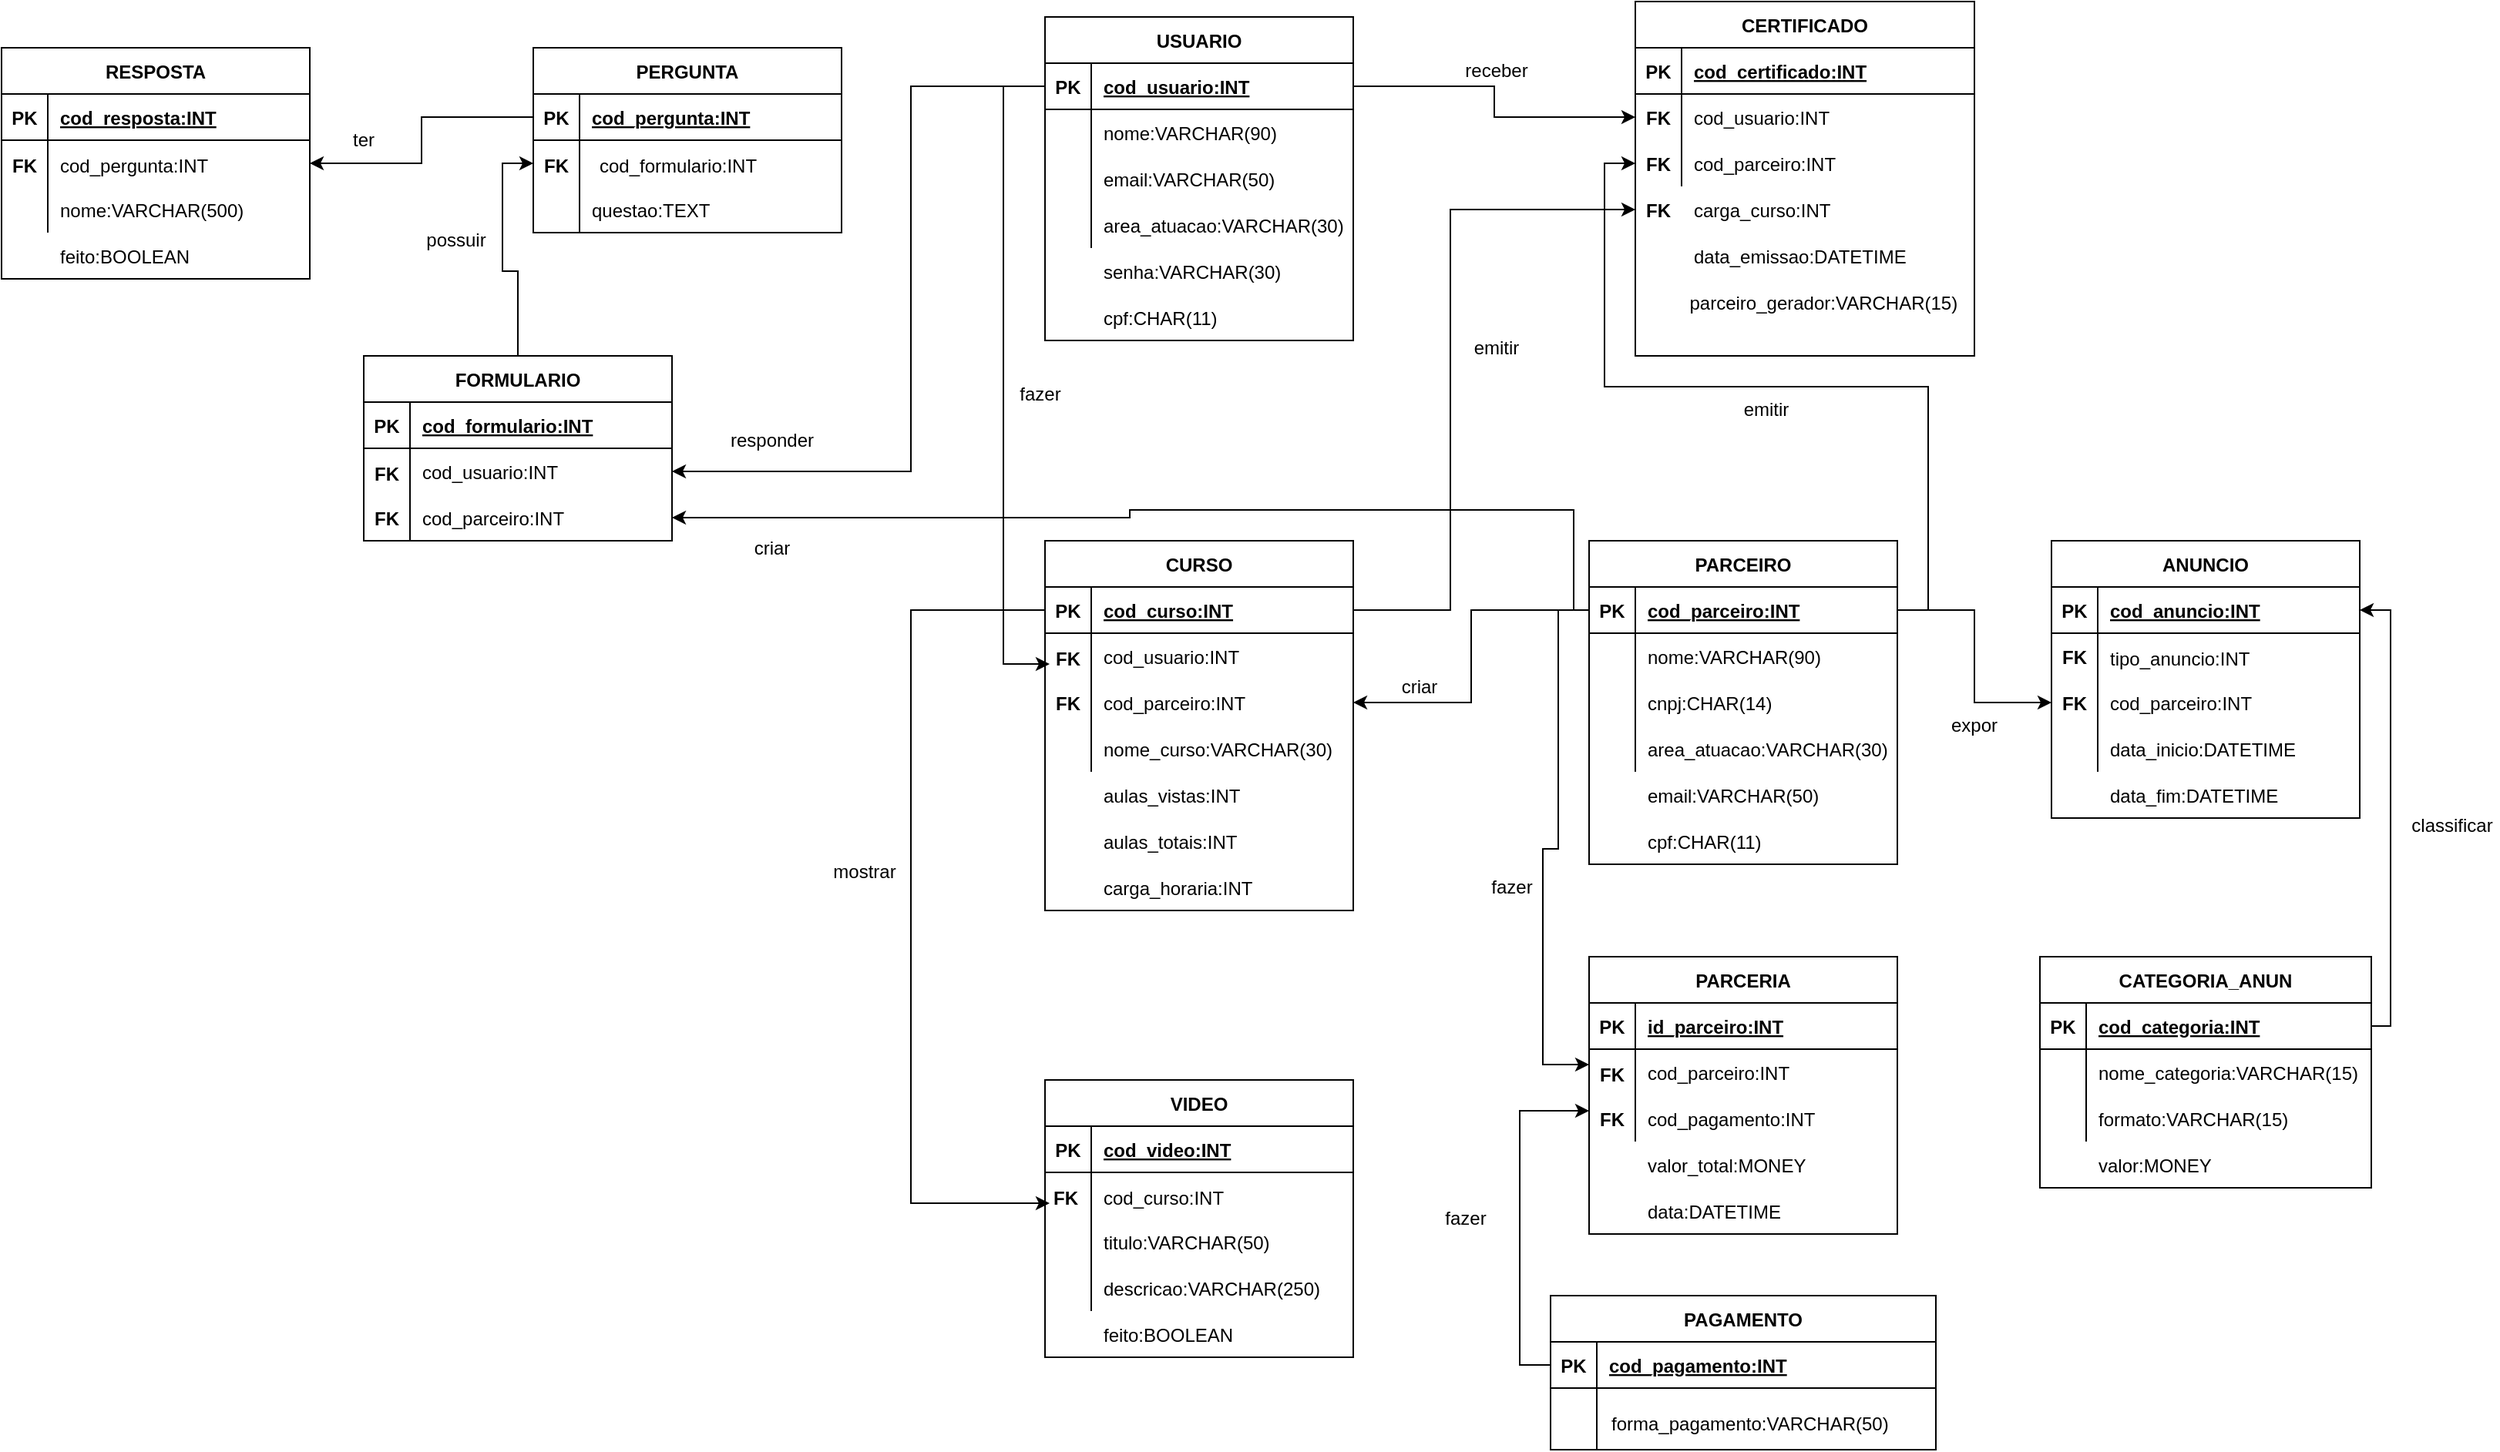 <mxfile version="15.6.8" type="github">
  <diagram id="ImR3BAwTs6J8Pe2Ad4Fw" name="Page-1">
    <mxGraphModel dx="2676" dy="1605" grid="1" gridSize="10" guides="1" tooltips="1" connect="1" arrows="1" fold="1" page="1" pageScale="1" pageWidth="827" pageHeight="1169" math="0" shadow="0">
      <root>
        <mxCell id="0" />
        <mxCell id="1" parent="0" />
        <mxCell id="mDNEscnMqYSlZ4DGV-Y2-343" style="edgeStyle=orthogonalEdgeStyle;rounded=0;orthogonalLoop=1;jettySize=auto;html=1;exitX=0;exitY=0.5;exitDx=0;exitDy=0;" parent="1" source="mDNEscnMqYSlZ4DGV-Y2-2" edge="1">
          <mxGeometry relative="1" as="geometry">
            <mxPoint x="-410" y="-630" as="targetPoint" />
            <mxPoint x="-320" y="-810" as="sourcePoint" />
            <Array as="points">
              <mxPoint x="-440" y="-1005" />
              <mxPoint x="-440" y="-630" />
            </Array>
          </mxGeometry>
        </mxCell>
        <mxCell id="mDNEscnMqYSlZ4DGV-Y2-1" value="USUARIO" style="shape=table;startSize=30;container=1;collapsible=1;childLayout=tableLayout;fixedRows=1;rowLines=0;fontStyle=1;align=center;resizeLast=1;" parent="1" vertex="1">
          <mxGeometry x="-413" y="-1050" width="200" height="210" as="geometry" />
        </mxCell>
        <mxCell id="mDNEscnMqYSlZ4DGV-Y2-2" value="" style="shape=partialRectangle;collapsible=0;dropTarget=0;pointerEvents=0;fillColor=none;top=0;left=0;bottom=1;right=0;points=[[0,0.5],[1,0.5]];portConstraint=eastwest;" parent="mDNEscnMqYSlZ4DGV-Y2-1" vertex="1">
          <mxGeometry y="30" width="200" height="30" as="geometry" />
        </mxCell>
        <mxCell id="mDNEscnMqYSlZ4DGV-Y2-3" value="PK" style="shape=partialRectangle;connectable=0;fillColor=none;top=0;left=0;bottom=0;right=0;fontStyle=1;overflow=hidden;" parent="mDNEscnMqYSlZ4DGV-Y2-2" vertex="1">
          <mxGeometry width="30" height="30" as="geometry">
            <mxRectangle width="30" height="30" as="alternateBounds" />
          </mxGeometry>
        </mxCell>
        <mxCell id="mDNEscnMqYSlZ4DGV-Y2-4" value="cod_usuario:INT" style="shape=partialRectangle;connectable=0;fillColor=none;top=0;left=0;bottom=0;right=0;align=left;spacingLeft=6;fontStyle=5;overflow=hidden;" parent="mDNEscnMqYSlZ4DGV-Y2-2" vertex="1">
          <mxGeometry x="30" width="170" height="30" as="geometry">
            <mxRectangle width="170" height="30" as="alternateBounds" />
          </mxGeometry>
        </mxCell>
        <mxCell id="mDNEscnMqYSlZ4DGV-Y2-5" value="" style="shape=partialRectangle;collapsible=0;dropTarget=0;pointerEvents=0;fillColor=none;top=0;left=0;bottom=0;right=0;points=[[0,0.5],[1,0.5]];portConstraint=eastwest;" parent="mDNEscnMqYSlZ4DGV-Y2-1" vertex="1">
          <mxGeometry y="60" width="200" height="30" as="geometry" />
        </mxCell>
        <mxCell id="mDNEscnMqYSlZ4DGV-Y2-6" value="" style="shape=partialRectangle;connectable=0;fillColor=none;top=0;left=0;bottom=0;right=0;editable=1;overflow=hidden;" parent="mDNEscnMqYSlZ4DGV-Y2-5" vertex="1">
          <mxGeometry width="30" height="30" as="geometry">
            <mxRectangle width="30" height="30" as="alternateBounds" />
          </mxGeometry>
        </mxCell>
        <mxCell id="mDNEscnMqYSlZ4DGV-Y2-7" value="nome:VARCHAR(90)" style="shape=partialRectangle;connectable=0;fillColor=none;top=0;left=0;bottom=0;right=0;align=left;spacingLeft=6;overflow=hidden;" parent="mDNEscnMqYSlZ4DGV-Y2-5" vertex="1">
          <mxGeometry x="30" width="170" height="30" as="geometry">
            <mxRectangle width="170" height="30" as="alternateBounds" />
          </mxGeometry>
        </mxCell>
        <mxCell id="mDNEscnMqYSlZ4DGV-Y2-8" value="" style="shape=partialRectangle;collapsible=0;dropTarget=0;pointerEvents=0;fillColor=none;top=0;left=0;bottom=0;right=0;points=[[0,0.5],[1,0.5]];portConstraint=eastwest;" parent="mDNEscnMqYSlZ4DGV-Y2-1" vertex="1">
          <mxGeometry y="90" width="200" height="30" as="geometry" />
        </mxCell>
        <mxCell id="mDNEscnMqYSlZ4DGV-Y2-9" value="" style="shape=partialRectangle;connectable=0;fillColor=none;top=0;left=0;bottom=0;right=0;editable=1;overflow=hidden;" parent="mDNEscnMqYSlZ4DGV-Y2-8" vertex="1">
          <mxGeometry width="30" height="30" as="geometry">
            <mxRectangle width="30" height="30" as="alternateBounds" />
          </mxGeometry>
        </mxCell>
        <mxCell id="mDNEscnMqYSlZ4DGV-Y2-10" value="email:VARCHAR(50)" style="shape=partialRectangle;connectable=0;fillColor=none;top=0;left=0;bottom=0;right=0;align=left;spacingLeft=6;overflow=hidden;" parent="mDNEscnMqYSlZ4DGV-Y2-8" vertex="1">
          <mxGeometry x="30" width="170" height="30" as="geometry">
            <mxRectangle width="170" height="30" as="alternateBounds" />
          </mxGeometry>
        </mxCell>
        <mxCell id="mDNEscnMqYSlZ4DGV-Y2-11" value="" style="shape=partialRectangle;collapsible=0;dropTarget=0;pointerEvents=0;fillColor=none;top=0;left=0;bottom=0;right=0;points=[[0,0.5],[1,0.5]];portConstraint=eastwest;" parent="mDNEscnMqYSlZ4DGV-Y2-1" vertex="1">
          <mxGeometry y="120" width="200" height="30" as="geometry" />
        </mxCell>
        <mxCell id="mDNEscnMqYSlZ4DGV-Y2-12" value="" style="shape=partialRectangle;connectable=0;fillColor=none;top=0;left=0;bottom=0;right=0;editable=1;overflow=hidden;" parent="mDNEscnMqYSlZ4DGV-Y2-11" vertex="1">
          <mxGeometry width="30" height="30" as="geometry">
            <mxRectangle width="30" height="30" as="alternateBounds" />
          </mxGeometry>
        </mxCell>
        <mxCell id="mDNEscnMqYSlZ4DGV-Y2-13" value="area_atuacao:VARCHAR(30)" style="shape=partialRectangle;connectable=0;fillColor=none;top=0;left=0;bottom=0;right=0;align=left;spacingLeft=6;overflow=hidden;" parent="mDNEscnMqYSlZ4DGV-Y2-11" vertex="1">
          <mxGeometry x="30" width="170" height="30" as="geometry">
            <mxRectangle width="170" height="30" as="alternateBounds" />
          </mxGeometry>
        </mxCell>
        <mxCell id="mDNEscnMqYSlZ4DGV-Y2-14" value="" style="shape=partialRectangle;collapsible=0;dropTarget=0;pointerEvents=0;fillColor=none;top=0;left=0;bottom=0;right=0;points=[[0,0.5],[1,0.5]];portConstraint=eastwest;" parent="1" vertex="1">
          <mxGeometry x="-413" y="-900" width="200" height="30" as="geometry" />
        </mxCell>
        <mxCell id="mDNEscnMqYSlZ4DGV-Y2-15" value="" style="shape=partialRectangle;connectable=0;fillColor=none;top=0;left=0;bottom=0;right=0;editable=1;overflow=hidden;" parent="mDNEscnMqYSlZ4DGV-Y2-14" vertex="1">
          <mxGeometry width="30" height="30" as="geometry">
            <mxRectangle width="30" height="30" as="alternateBounds" />
          </mxGeometry>
        </mxCell>
        <mxCell id="mDNEscnMqYSlZ4DGV-Y2-16" value="senha:VARCHAR(30)" style="shape=partialRectangle;connectable=0;fillColor=none;top=0;left=0;bottom=0;right=0;align=left;spacingLeft=6;overflow=hidden;" parent="mDNEscnMqYSlZ4DGV-Y2-14" vertex="1">
          <mxGeometry x="30" width="170" height="30" as="geometry">
            <mxRectangle width="170" height="30" as="alternateBounds" />
          </mxGeometry>
        </mxCell>
        <mxCell id="mDNEscnMqYSlZ4DGV-Y2-17" value="" style="shape=partialRectangle;collapsible=0;dropTarget=0;pointerEvents=0;fillColor=none;top=0;left=0;bottom=0;right=0;points=[[0,0.5],[1,0.5]];portConstraint=eastwest;" parent="1" vertex="1">
          <mxGeometry x="-413" y="-870" width="200" height="30" as="geometry" />
        </mxCell>
        <mxCell id="mDNEscnMqYSlZ4DGV-Y2-18" value="" style="shape=partialRectangle;connectable=0;fillColor=none;top=0;left=0;bottom=0;right=0;editable=1;overflow=hidden;" parent="mDNEscnMqYSlZ4DGV-Y2-17" vertex="1">
          <mxGeometry width="30" height="30" as="geometry">
            <mxRectangle width="30" height="30" as="alternateBounds" />
          </mxGeometry>
        </mxCell>
        <mxCell id="mDNEscnMqYSlZ4DGV-Y2-19" value="cpf:CHAR(11)" style="shape=partialRectangle;connectable=0;fillColor=none;top=0;left=0;bottom=0;right=0;align=left;spacingLeft=6;overflow=hidden;" parent="mDNEscnMqYSlZ4DGV-Y2-17" vertex="1">
          <mxGeometry x="30" width="170" height="30" as="geometry">
            <mxRectangle width="170" height="30" as="alternateBounds" />
          </mxGeometry>
        </mxCell>
        <mxCell id="mDNEscnMqYSlZ4DGV-Y2-363" style="edgeStyle=orthogonalEdgeStyle;rounded=0;orthogonalLoop=1;jettySize=auto;html=1;entryX=0;entryY=0.5;entryDx=0;entryDy=0;exitX=1;exitY=0.5;exitDx=0;exitDy=0;" parent="1" source="mDNEscnMqYSlZ4DGV-Y2-21" target="mDNEscnMqYSlZ4DGV-Y2-82" edge="1">
          <mxGeometry relative="1" as="geometry">
            <Array as="points">
              <mxPoint x="-150" y="-665" />
              <mxPoint x="-150" y="-925" />
            </Array>
          </mxGeometry>
        </mxCell>
        <mxCell id="mDNEscnMqYSlZ4DGV-Y2-20" value="CURSO" style="shape=table;startSize=30;container=1;collapsible=1;childLayout=tableLayout;fixedRows=1;rowLines=0;fontStyle=1;align=center;resizeLast=1;" parent="1" vertex="1">
          <mxGeometry x="-413" y="-710" width="200" height="240" as="geometry">
            <mxRectangle x="-413" y="-710" width="80" height="30" as="alternateBounds" />
          </mxGeometry>
        </mxCell>
        <mxCell id="mDNEscnMqYSlZ4DGV-Y2-21" value="" style="shape=partialRectangle;collapsible=0;dropTarget=0;pointerEvents=0;fillColor=none;top=0;left=0;bottom=1;right=0;points=[[0,0.5],[1,0.5]];portConstraint=eastwest;" parent="mDNEscnMqYSlZ4DGV-Y2-20" vertex="1">
          <mxGeometry y="30" width="200" height="30" as="geometry" />
        </mxCell>
        <mxCell id="mDNEscnMqYSlZ4DGV-Y2-22" value="PK" style="shape=partialRectangle;connectable=0;fillColor=none;top=0;left=0;bottom=0;right=0;fontStyle=1;overflow=hidden;" parent="mDNEscnMqYSlZ4DGV-Y2-21" vertex="1">
          <mxGeometry width="30" height="30" as="geometry">
            <mxRectangle width="30" height="30" as="alternateBounds" />
          </mxGeometry>
        </mxCell>
        <mxCell id="mDNEscnMqYSlZ4DGV-Y2-23" value="cod_curso:INT" style="shape=partialRectangle;connectable=0;fillColor=none;top=0;left=0;bottom=0;right=0;align=left;spacingLeft=6;fontStyle=5;overflow=hidden;" parent="mDNEscnMqYSlZ4DGV-Y2-21" vertex="1">
          <mxGeometry x="30" width="170" height="30" as="geometry">
            <mxRectangle width="170" height="30" as="alternateBounds" />
          </mxGeometry>
        </mxCell>
        <mxCell id="mDNEscnMqYSlZ4DGV-Y2-24" value="" style="shape=partialRectangle;collapsible=0;dropTarget=0;pointerEvents=0;fillColor=none;top=0;left=0;bottom=0;right=0;points=[[0,0.5],[1,0.5]];portConstraint=eastwest;" parent="mDNEscnMqYSlZ4DGV-Y2-20" vertex="1">
          <mxGeometry y="60" width="200" height="30" as="geometry" />
        </mxCell>
        <mxCell id="mDNEscnMqYSlZ4DGV-Y2-25" value="&#xa;&#xa;&lt;span style=&quot;color: rgb(0, 0, 0); font-family: helvetica; font-size: 12px; font-style: normal; font-weight: 700; letter-spacing: normal; text-align: center; text-indent: 0px; text-transform: none; word-spacing: 0px; background-color: rgb(248, 249, 250); display: inline; float: none;&quot;&gt;PK&lt;/span&gt;&#xa;&#xa;" style="shape=partialRectangle;connectable=0;fillColor=none;top=0;left=0;bottom=0;right=0;editable=1;overflow=hidden;" parent="mDNEscnMqYSlZ4DGV-Y2-24" vertex="1">
          <mxGeometry width="30" height="30" as="geometry">
            <mxRectangle width="30" height="30" as="alternateBounds" />
          </mxGeometry>
        </mxCell>
        <mxCell id="mDNEscnMqYSlZ4DGV-Y2-26" value="cod_usuario:INT" style="shape=partialRectangle;connectable=0;fillColor=none;top=0;left=0;bottom=0;right=0;align=left;spacingLeft=6;overflow=hidden;" parent="mDNEscnMqYSlZ4DGV-Y2-24" vertex="1">
          <mxGeometry x="30" width="170" height="30" as="geometry">
            <mxRectangle width="170" height="30" as="alternateBounds" />
          </mxGeometry>
        </mxCell>
        <mxCell id="mDNEscnMqYSlZ4DGV-Y2-27" value="" style="shape=partialRectangle;collapsible=0;dropTarget=0;pointerEvents=0;fillColor=none;top=0;left=0;bottom=0;right=0;points=[[0,0.5],[1,0.5]];portConstraint=eastwest;" parent="mDNEscnMqYSlZ4DGV-Y2-20" vertex="1">
          <mxGeometry y="90" width="200" height="30" as="geometry" />
        </mxCell>
        <mxCell id="mDNEscnMqYSlZ4DGV-Y2-28" value="" style="shape=partialRectangle;connectable=0;fillColor=none;top=0;left=0;bottom=0;right=0;editable=1;overflow=hidden;" parent="mDNEscnMqYSlZ4DGV-Y2-27" vertex="1">
          <mxGeometry width="30" height="30" as="geometry">
            <mxRectangle width="30" height="30" as="alternateBounds" />
          </mxGeometry>
        </mxCell>
        <mxCell id="mDNEscnMqYSlZ4DGV-Y2-29" value="" style="shape=partialRectangle;connectable=0;fillColor=none;top=0;left=0;bottom=0;right=0;align=left;spacingLeft=6;overflow=hidden;" parent="mDNEscnMqYSlZ4DGV-Y2-27" vertex="1">
          <mxGeometry x="30" width="170" height="30" as="geometry">
            <mxRectangle width="170" height="30" as="alternateBounds" />
          </mxGeometry>
        </mxCell>
        <mxCell id="mDNEscnMqYSlZ4DGV-Y2-30" value="" style="shape=partialRectangle;collapsible=0;dropTarget=0;pointerEvents=0;fillColor=none;top=0;left=0;bottom=0;right=0;points=[[0,0.5],[1,0.5]];portConstraint=eastwest;" parent="mDNEscnMqYSlZ4DGV-Y2-20" vertex="1">
          <mxGeometry y="120" width="200" height="30" as="geometry" />
        </mxCell>
        <mxCell id="mDNEscnMqYSlZ4DGV-Y2-31" value="" style="shape=partialRectangle;connectable=0;fillColor=none;top=0;left=0;bottom=0;right=0;editable=1;overflow=hidden;" parent="mDNEscnMqYSlZ4DGV-Y2-30" vertex="1">
          <mxGeometry width="30" height="30" as="geometry">
            <mxRectangle width="30" height="30" as="alternateBounds" />
          </mxGeometry>
        </mxCell>
        <mxCell id="mDNEscnMqYSlZ4DGV-Y2-32" value="nome_curso:VARCHAR(30)" style="shape=partialRectangle;connectable=0;fillColor=none;top=0;left=0;bottom=0;right=0;align=left;spacingLeft=6;overflow=hidden;" parent="mDNEscnMqYSlZ4DGV-Y2-30" vertex="1">
          <mxGeometry x="30" width="170" height="30" as="geometry">
            <mxRectangle width="170" height="30" as="alternateBounds" />
          </mxGeometry>
        </mxCell>
        <mxCell id="mDNEscnMqYSlZ4DGV-Y2-33" value="" style="shape=partialRectangle;collapsible=0;dropTarget=0;pointerEvents=0;fillColor=none;top=0;left=0;bottom=0;right=0;points=[[0,0.5],[1,0.5]];portConstraint=eastwest;" parent="1" vertex="1">
          <mxGeometry x="-413" y="-560" width="200" height="30" as="geometry" />
        </mxCell>
        <mxCell id="mDNEscnMqYSlZ4DGV-Y2-34" value="" style="shape=partialRectangle;connectable=0;fillColor=none;top=0;left=0;bottom=0;right=0;editable=1;overflow=hidden;" parent="mDNEscnMqYSlZ4DGV-Y2-33" vertex="1">
          <mxGeometry width="30" height="30" as="geometry">
            <mxRectangle width="30" height="30" as="alternateBounds" />
          </mxGeometry>
        </mxCell>
        <mxCell id="mDNEscnMqYSlZ4DGV-Y2-35" value="aulas_vistas:INT" style="shape=partialRectangle;connectable=0;fillColor=none;top=0;left=0;bottom=0;right=0;align=left;spacingLeft=6;overflow=hidden;" parent="mDNEscnMqYSlZ4DGV-Y2-33" vertex="1">
          <mxGeometry x="30" width="170" height="30" as="geometry">
            <mxRectangle width="170" height="30" as="alternateBounds" />
          </mxGeometry>
        </mxCell>
        <mxCell id="mDNEscnMqYSlZ4DGV-Y2-36" value="" style="shape=partialRectangle;collapsible=0;dropTarget=0;pointerEvents=0;fillColor=none;top=0;left=0;bottom=0;right=0;points=[[0,0.5],[1,0.5]];portConstraint=eastwest;" parent="1" vertex="1">
          <mxGeometry x="-413" y="-530" width="200" height="30" as="geometry" />
        </mxCell>
        <mxCell id="mDNEscnMqYSlZ4DGV-Y2-37" value="" style="shape=partialRectangle;connectable=0;fillColor=none;top=0;left=0;bottom=0;right=0;editable=1;overflow=hidden;" parent="mDNEscnMqYSlZ4DGV-Y2-36" vertex="1">
          <mxGeometry width="30" height="30" as="geometry">
            <mxRectangle width="30" height="30" as="alternateBounds" />
          </mxGeometry>
        </mxCell>
        <mxCell id="mDNEscnMqYSlZ4DGV-Y2-38" value="aulas_totais:INT" style="shape=partialRectangle;connectable=0;fillColor=none;top=0;left=0;bottom=0;right=0;align=left;spacingLeft=6;overflow=hidden;" parent="mDNEscnMqYSlZ4DGV-Y2-36" vertex="1">
          <mxGeometry x="30" width="170" height="30" as="geometry">
            <mxRectangle width="170" height="30" as="alternateBounds" />
          </mxGeometry>
        </mxCell>
        <mxCell id="mDNEscnMqYSlZ4DGV-Y2-39" value="FK" style="shape=partialRectangle;connectable=0;fillColor=none;top=0;left=0;bottom=0;right=0;fontStyle=1;overflow=hidden;" parent="1" vertex="1">
          <mxGeometry x="-413" y="-649" width="30" height="30" as="geometry">
            <mxRectangle width="30" height="30" as="alternateBounds" />
          </mxGeometry>
        </mxCell>
        <mxCell id="mDNEscnMqYSlZ4DGV-Y2-40" value="FK" style="shape=partialRectangle;connectable=0;fillColor=none;top=0;left=0;bottom=0;right=0;fontStyle=1;overflow=hidden;" parent="1" vertex="1">
          <mxGeometry x="-413" y="-620" width="30" height="30" as="geometry">
            <mxRectangle width="30" height="30" as="alternateBounds" />
          </mxGeometry>
        </mxCell>
        <mxCell id="mDNEscnMqYSlZ4DGV-Y2-41" value="cod_parceiro:INT" style="shape=partialRectangle;connectable=0;fillColor=none;top=0;left=0;bottom=0;right=0;align=left;spacingLeft=6;overflow=hidden;" parent="1" vertex="1">
          <mxGeometry x="-383" y="-620" width="163" height="30" as="geometry">
            <mxRectangle width="170" height="30" as="alternateBounds" />
          </mxGeometry>
        </mxCell>
        <mxCell id="mDNEscnMqYSlZ4DGV-Y2-42" value="" style="shape=partialRectangle;collapsible=0;dropTarget=0;pointerEvents=0;fillColor=none;top=0;left=0;bottom=0;right=0;points=[[0,0.5],[1,0.5]];portConstraint=eastwest;" parent="1" vertex="1">
          <mxGeometry x="-413" y="-500" width="200" height="30" as="geometry" />
        </mxCell>
        <mxCell id="mDNEscnMqYSlZ4DGV-Y2-43" value="" style="shape=partialRectangle;connectable=0;fillColor=none;top=0;left=0;bottom=0;right=0;editable=1;overflow=hidden;" parent="mDNEscnMqYSlZ4DGV-Y2-42" vertex="1">
          <mxGeometry width="30" height="30" as="geometry">
            <mxRectangle width="30" height="30" as="alternateBounds" />
          </mxGeometry>
        </mxCell>
        <mxCell id="mDNEscnMqYSlZ4DGV-Y2-44" value="carga_horaria:INT" style="shape=partialRectangle;connectable=0;fillColor=none;top=0;left=0;bottom=0;right=0;align=left;spacingLeft=6;overflow=hidden;" parent="mDNEscnMqYSlZ4DGV-Y2-42" vertex="1">
          <mxGeometry x="30" width="170" height="30" as="geometry">
            <mxRectangle width="170" height="30" as="alternateBounds" />
          </mxGeometry>
        </mxCell>
        <mxCell id="mDNEscnMqYSlZ4DGV-Y2-45" value="VIDEO" style="shape=table;startSize=30;container=1;collapsible=1;childLayout=tableLayout;fixedRows=1;rowLines=0;fontStyle=1;align=center;resizeLast=1;" parent="1" vertex="1">
          <mxGeometry x="-413" y="-360" width="200" height="180" as="geometry" />
        </mxCell>
        <mxCell id="mDNEscnMqYSlZ4DGV-Y2-46" value="" style="shape=partialRectangle;collapsible=0;dropTarget=0;pointerEvents=0;fillColor=none;top=0;left=0;bottom=1;right=0;points=[[0,0.5],[1,0.5]];portConstraint=eastwest;" parent="mDNEscnMqYSlZ4DGV-Y2-45" vertex="1">
          <mxGeometry y="30" width="200" height="30" as="geometry" />
        </mxCell>
        <mxCell id="mDNEscnMqYSlZ4DGV-Y2-47" value="PK" style="shape=partialRectangle;connectable=0;fillColor=none;top=0;left=0;bottom=0;right=0;fontStyle=1;overflow=hidden;" parent="mDNEscnMqYSlZ4DGV-Y2-46" vertex="1">
          <mxGeometry width="30" height="30" as="geometry">
            <mxRectangle width="30" height="30" as="alternateBounds" />
          </mxGeometry>
        </mxCell>
        <mxCell id="mDNEscnMqYSlZ4DGV-Y2-48" value="cod_video:INT" style="shape=partialRectangle;connectable=0;fillColor=none;top=0;left=0;bottom=0;right=0;align=left;spacingLeft=6;fontStyle=5;overflow=hidden;" parent="mDNEscnMqYSlZ4DGV-Y2-46" vertex="1">
          <mxGeometry x="30" width="170" height="30" as="geometry">
            <mxRectangle width="170" height="30" as="alternateBounds" />
          </mxGeometry>
        </mxCell>
        <mxCell id="mDNEscnMqYSlZ4DGV-Y2-49" value="" style="shape=partialRectangle;collapsible=0;dropTarget=0;pointerEvents=0;fillColor=none;top=0;left=0;bottom=0;right=0;points=[[0,0.5],[1,0.5]];portConstraint=eastwest;" parent="mDNEscnMqYSlZ4DGV-Y2-45" vertex="1">
          <mxGeometry y="60" width="200" height="30" as="geometry" />
        </mxCell>
        <mxCell id="mDNEscnMqYSlZ4DGV-Y2-50" value="" style="shape=partialRectangle;connectable=0;fillColor=none;top=0;left=0;bottom=0;right=0;editable=1;overflow=hidden;" parent="mDNEscnMqYSlZ4DGV-Y2-49" vertex="1">
          <mxGeometry width="30" height="30" as="geometry">
            <mxRectangle width="30" height="30" as="alternateBounds" />
          </mxGeometry>
        </mxCell>
        <mxCell id="mDNEscnMqYSlZ4DGV-Y2-51" value="" style="shape=partialRectangle;connectable=0;fillColor=none;top=0;left=0;bottom=0;right=0;align=left;spacingLeft=6;overflow=hidden;" parent="mDNEscnMqYSlZ4DGV-Y2-49" vertex="1">
          <mxGeometry x="30" width="170" height="30" as="geometry">
            <mxRectangle width="170" height="30" as="alternateBounds" />
          </mxGeometry>
        </mxCell>
        <mxCell id="mDNEscnMqYSlZ4DGV-Y2-52" value="" style="shape=partialRectangle;collapsible=0;dropTarget=0;pointerEvents=0;fillColor=none;top=0;left=0;bottom=0;right=0;points=[[0,0.5],[1,0.5]];portConstraint=eastwest;" parent="mDNEscnMqYSlZ4DGV-Y2-45" vertex="1">
          <mxGeometry y="90" width="200" height="30" as="geometry" />
        </mxCell>
        <mxCell id="mDNEscnMqYSlZ4DGV-Y2-53" value="" style="shape=partialRectangle;connectable=0;fillColor=none;top=0;left=0;bottom=0;right=0;editable=1;overflow=hidden;" parent="mDNEscnMqYSlZ4DGV-Y2-52" vertex="1">
          <mxGeometry width="30" height="30" as="geometry">
            <mxRectangle width="30" height="30" as="alternateBounds" />
          </mxGeometry>
        </mxCell>
        <mxCell id="mDNEscnMqYSlZ4DGV-Y2-54" value="titulo:VARCHAR(50)" style="shape=partialRectangle;connectable=0;fillColor=none;top=0;left=0;bottom=0;right=0;align=left;spacingLeft=6;overflow=hidden;" parent="mDNEscnMqYSlZ4DGV-Y2-52" vertex="1">
          <mxGeometry x="30" width="170" height="30" as="geometry">
            <mxRectangle width="170" height="30" as="alternateBounds" />
          </mxGeometry>
        </mxCell>
        <mxCell id="mDNEscnMqYSlZ4DGV-Y2-55" value="" style="shape=partialRectangle;collapsible=0;dropTarget=0;pointerEvents=0;fillColor=none;top=0;left=0;bottom=0;right=0;points=[[0,0.5],[1,0.5]];portConstraint=eastwest;" parent="mDNEscnMqYSlZ4DGV-Y2-45" vertex="1">
          <mxGeometry y="120" width="200" height="30" as="geometry" />
        </mxCell>
        <mxCell id="mDNEscnMqYSlZ4DGV-Y2-56" value="" style="shape=partialRectangle;connectable=0;fillColor=none;top=0;left=0;bottom=0;right=0;editable=1;overflow=hidden;" parent="mDNEscnMqYSlZ4DGV-Y2-55" vertex="1">
          <mxGeometry width="30" height="30" as="geometry">
            <mxRectangle width="30" height="30" as="alternateBounds" />
          </mxGeometry>
        </mxCell>
        <mxCell id="mDNEscnMqYSlZ4DGV-Y2-57" value="descricao:VARCHAR(250)" style="shape=partialRectangle;connectable=0;fillColor=none;top=0;left=0;bottom=0;right=0;align=left;spacingLeft=6;overflow=hidden;" parent="mDNEscnMqYSlZ4DGV-Y2-55" vertex="1">
          <mxGeometry x="30" width="170" height="30" as="geometry">
            <mxRectangle width="170" height="30" as="alternateBounds" />
          </mxGeometry>
        </mxCell>
        <mxCell id="mDNEscnMqYSlZ4DGV-Y2-58" value="" style="shape=partialRectangle;collapsible=0;dropTarget=0;pointerEvents=0;fillColor=none;top=0;left=0;bottom=0;right=0;points=[[0,0.5],[1,0.5]];portConstraint=eastwest;" parent="1" vertex="1">
          <mxGeometry x="-413" y="-210" width="200" height="30" as="geometry" />
        </mxCell>
        <mxCell id="mDNEscnMqYSlZ4DGV-Y2-59" value="" style="shape=partialRectangle;connectable=0;fillColor=none;top=0;left=0;bottom=0;right=0;editable=1;overflow=hidden;" parent="mDNEscnMqYSlZ4DGV-Y2-58" vertex="1">
          <mxGeometry width="30" height="30" as="geometry">
            <mxRectangle width="30" height="30" as="alternateBounds" />
          </mxGeometry>
        </mxCell>
        <mxCell id="mDNEscnMqYSlZ4DGV-Y2-60" value="feito:BOOLEAN" style="shape=partialRectangle;connectable=0;fillColor=none;top=0;left=0;bottom=0;right=0;align=left;spacingLeft=6;overflow=hidden;" parent="mDNEscnMqYSlZ4DGV-Y2-58" vertex="1">
          <mxGeometry x="30" width="170" height="30" as="geometry">
            <mxRectangle width="170" height="30" as="alternateBounds" />
          </mxGeometry>
        </mxCell>
        <mxCell id="mDNEscnMqYSlZ4DGV-Y2-61" value="cod_curso:INT" style="shape=partialRectangle;connectable=0;fillColor=none;top=0;left=0;bottom=0;right=0;align=left;spacingLeft=6;overflow=hidden;" parent="1" vertex="1">
          <mxGeometry x="-383" y="-299" width="170" height="30" as="geometry">
            <mxRectangle width="170" height="30" as="alternateBounds" />
          </mxGeometry>
        </mxCell>
        <mxCell id="mDNEscnMqYSlZ4DGV-Y2-62" value="FK" style="shape=partialRectangle;connectable=0;fillColor=none;top=0;left=0;bottom=0;right=0;fontStyle=1;overflow=hidden;" parent="1" vertex="1">
          <mxGeometry x="-413" y="-299" width="27" height="30" as="geometry">
            <mxRectangle width="30" height="30" as="alternateBounds" />
          </mxGeometry>
        </mxCell>
        <mxCell id="mDNEscnMqYSlZ4DGV-Y2-63" value="CERTIFICADO" style="shape=table;startSize=30;container=1;collapsible=1;childLayout=tableLayout;fixedRows=1;rowLines=0;fontStyle=1;align=center;resizeLast=1;" parent="1" vertex="1">
          <mxGeometry x="-30" y="-1060" width="220" height="230" as="geometry" />
        </mxCell>
        <mxCell id="mDNEscnMqYSlZ4DGV-Y2-64" value="" style="shape=partialRectangle;collapsible=0;dropTarget=0;pointerEvents=0;fillColor=none;top=0;left=0;bottom=1;right=0;points=[[0,0.5],[1,0.5]];portConstraint=eastwest;" parent="mDNEscnMqYSlZ4DGV-Y2-63" vertex="1">
          <mxGeometry y="30" width="220" height="30" as="geometry" />
        </mxCell>
        <mxCell id="mDNEscnMqYSlZ4DGV-Y2-65" value="PK" style="shape=partialRectangle;connectable=0;fillColor=none;top=0;left=0;bottom=0;right=0;fontStyle=1;overflow=hidden;" parent="mDNEscnMqYSlZ4DGV-Y2-64" vertex="1">
          <mxGeometry width="30" height="30" as="geometry">
            <mxRectangle width="30" height="30" as="alternateBounds" />
          </mxGeometry>
        </mxCell>
        <mxCell id="mDNEscnMqYSlZ4DGV-Y2-66" value="cod_certificado:INT" style="shape=partialRectangle;connectable=0;fillColor=none;top=0;left=0;bottom=0;right=0;align=left;spacingLeft=6;fontStyle=5;overflow=hidden;" parent="mDNEscnMqYSlZ4DGV-Y2-64" vertex="1">
          <mxGeometry x="30" width="190" height="30" as="geometry">
            <mxRectangle width="190" height="30" as="alternateBounds" />
          </mxGeometry>
        </mxCell>
        <mxCell id="mDNEscnMqYSlZ4DGV-Y2-67" value="" style="shape=partialRectangle;collapsible=0;dropTarget=0;pointerEvents=0;fillColor=none;top=0;left=0;bottom=0;right=0;points=[[0,0.5],[1,0.5]];portConstraint=eastwest;" parent="mDNEscnMqYSlZ4DGV-Y2-63" vertex="1">
          <mxGeometry y="60" width="220" height="30" as="geometry" />
        </mxCell>
        <mxCell id="mDNEscnMqYSlZ4DGV-Y2-68" value="&#xa;&#xa;&lt;span style=&quot;color: rgb(0, 0, 0); font-family: helvetica; font-size: 12px; font-style: normal; font-weight: 700; letter-spacing: normal; text-align: center; text-indent: 0px; text-transform: none; word-spacing: 0px; background-color: rgb(248, 249, 250); display: inline; float: none;&quot;&gt;PK&lt;/span&gt;&#xa;&#xa;" style="shape=partialRectangle;connectable=0;fillColor=none;top=0;left=0;bottom=0;right=0;editable=1;overflow=hidden;" parent="mDNEscnMqYSlZ4DGV-Y2-67" vertex="1">
          <mxGeometry width="30" height="30" as="geometry">
            <mxRectangle width="30" height="30" as="alternateBounds" />
          </mxGeometry>
        </mxCell>
        <mxCell id="mDNEscnMqYSlZ4DGV-Y2-69" value="cod_usuario:INT" style="shape=partialRectangle;connectable=0;fillColor=none;top=0;left=0;bottom=0;right=0;align=left;spacingLeft=6;overflow=hidden;" parent="mDNEscnMqYSlZ4DGV-Y2-67" vertex="1">
          <mxGeometry x="30" width="190" height="30" as="geometry">
            <mxRectangle width="190" height="30" as="alternateBounds" />
          </mxGeometry>
        </mxCell>
        <mxCell id="mDNEscnMqYSlZ4DGV-Y2-70" value="" style="shape=partialRectangle;collapsible=0;dropTarget=0;pointerEvents=0;fillColor=none;top=0;left=0;bottom=0;right=0;points=[[0,0.5],[1,0.5]];portConstraint=eastwest;" parent="mDNEscnMqYSlZ4DGV-Y2-63" vertex="1">
          <mxGeometry y="90" width="220" height="30" as="geometry" />
        </mxCell>
        <mxCell id="mDNEscnMqYSlZ4DGV-Y2-71" value="" style="shape=partialRectangle;connectable=0;fillColor=none;top=0;left=0;bottom=0;right=0;editable=1;overflow=hidden;" parent="mDNEscnMqYSlZ4DGV-Y2-70" vertex="1">
          <mxGeometry width="30" height="30" as="geometry">
            <mxRectangle width="30" height="30" as="alternateBounds" />
          </mxGeometry>
        </mxCell>
        <mxCell id="mDNEscnMqYSlZ4DGV-Y2-72" value="" style="shape=partialRectangle;connectable=0;fillColor=none;top=0;left=0;bottom=0;right=0;align=left;spacingLeft=6;overflow=hidden;" parent="mDNEscnMqYSlZ4DGV-Y2-70" vertex="1">
          <mxGeometry x="30" width="190" height="30" as="geometry">
            <mxRectangle width="190" height="30" as="alternateBounds" />
          </mxGeometry>
        </mxCell>
        <mxCell id="mDNEscnMqYSlZ4DGV-Y2-73" value="" style="shape=partialRectangle;collapsible=0;dropTarget=0;pointerEvents=0;fillColor=none;top=0;left=0;bottom=0;right=0;points=[[0,0.5],[1,0.5]];portConstraint=eastwest;" parent="1" vertex="1">
          <mxGeometry x="-30" y="-910" width="200" height="30" as="geometry" />
        </mxCell>
        <mxCell id="mDNEscnMqYSlZ4DGV-Y2-74" value="" style="shape=partialRectangle;connectable=0;fillColor=none;top=0;left=0;bottom=0;right=0;editable=1;overflow=hidden;" parent="mDNEscnMqYSlZ4DGV-Y2-73" vertex="1">
          <mxGeometry width="30" height="30" as="geometry">
            <mxRectangle width="30" height="30" as="alternateBounds" />
          </mxGeometry>
        </mxCell>
        <mxCell id="mDNEscnMqYSlZ4DGV-Y2-75" value="data_emissao:DATETIME" style="shape=partialRectangle;connectable=0;fillColor=none;top=0;left=0;bottom=0;right=0;align=left;spacingLeft=6;overflow=hidden;" parent="mDNEscnMqYSlZ4DGV-Y2-73" vertex="1">
          <mxGeometry x="30" width="170" height="30" as="geometry">
            <mxRectangle width="170" height="30" as="alternateBounds" />
          </mxGeometry>
        </mxCell>
        <mxCell id="mDNEscnMqYSlZ4DGV-Y2-76" value="" style="shape=partialRectangle;collapsible=0;dropTarget=0;pointerEvents=0;fillColor=none;top=0;left=0;bottom=0;right=0;points=[[0,0.5],[1,0.5]];portConstraint=eastwest;" parent="1" vertex="1">
          <mxGeometry x="-35" y="-880" width="215" height="30" as="geometry" />
        </mxCell>
        <mxCell id="mDNEscnMqYSlZ4DGV-Y2-77" value="" style="shape=partialRectangle;connectable=0;fillColor=none;top=0;left=0;bottom=0;right=0;editable=1;overflow=hidden;" parent="mDNEscnMqYSlZ4DGV-Y2-76" vertex="1">
          <mxGeometry width="32.25" height="30" as="geometry">
            <mxRectangle width="30" height="30" as="alternateBounds" />
          </mxGeometry>
        </mxCell>
        <mxCell id="mDNEscnMqYSlZ4DGV-Y2-78" value="parceiro_gerador:VARCHAR(15)" style="shape=partialRectangle;connectable=0;fillColor=none;top=0;left=0;bottom=0;right=0;align=left;spacingLeft=6;overflow=hidden;" parent="mDNEscnMqYSlZ4DGV-Y2-76" vertex="1">
          <mxGeometry x="32.25" width="182.75" height="30" as="geometry">
            <mxRectangle width="170" height="30" as="alternateBounds" />
          </mxGeometry>
        </mxCell>
        <mxCell id="mDNEscnMqYSlZ4DGV-Y2-79" value="FK" style="shape=partialRectangle;connectable=0;fillColor=none;top=0;left=0;bottom=0;right=0;fontStyle=1;overflow=hidden;" parent="1" vertex="1">
          <mxGeometry x="-25" y="-1000" width="20" height="30" as="geometry">
            <mxRectangle width="30" height="30" as="alternateBounds" />
          </mxGeometry>
        </mxCell>
        <mxCell id="mDNEscnMqYSlZ4DGV-Y2-80" value="FK" style="shape=partialRectangle;connectable=0;fillColor=none;top=0;left=0;bottom=0;right=0;fontStyle=1;overflow=hidden;" parent="1" vertex="1">
          <mxGeometry x="-25" y="-970" width="20" height="30" as="geometry">
            <mxRectangle width="30" height="30" as="alternateBounds" />
          </mxGeometry>
        </mxCell>
        <mxCell id="mDNEscnMqYSlZ4DGV-Y2-81" value="cod_parceiro:INT" style="shape=partialRectangle;connectable=0;fillColor=none;top=0;left=0;bottom=0;right=0;align=left;spacingLeft=6;overflow=hidden;" parent="1" vertex="1">
          <mxGeometry y="-970" width="170" height="30" as="geometry">
            <mxRectangle width="170" height="30" as="alternateBounds" />
          </mxGeometry>
        </mxCell>
        <mxCell id="mDNEscnMqYSlZ4DGV-Y2-82" value="" style="shape=partialRectangle;collapsible=0;dropTarget=0;pointerEvents=0;fillColor=none;top=0;left=0;bottom=0;right=0;points=[[0,0.5],[1,0.5]];portConstraint=eastwest;" parent="1" vertex="1">
          <mxGeometry x="-30" y="-940" width="200" height="30" as="geometry" />
        </mxCell>
        <mxCell id="mDNEscnMqYSlZ4DGV-Y2-83" value="" style="shape=partialRectangle;connectable=0;fillColor=none;top=0;left=0;bottom=0;right=0;editable=1;overflow=hidden;" parent="mDNEscnMqYSlZ4DGV-Y2-82" vertex="1">
          <mxGeometry width="30" height="30" as="geometry">
            <mxRectangle width="30" height="30" as="alternateBounds" />
          </mxGeometry>
        </mxCell>
        <mxCell id="mDNEscnMqYSlZ4DGV-Y2-84" value="carga_curso:INT" style="shape=partialRectangle;connectable=0;fillColor=none;top=0;left=0;bottom=0;right=0;align=left;spacingLeft=6;overflow=hidden;" parent="mDNEscnMqYSlZ4DGV-Y2-82" vertex="1">
          <mxGeometry x="30" width="170" height="30" as="geometry">
            <mxRectangle width="170" height="30" as="alternateBounds" />
          </mxGeometry>
        </mxCell>
        <mxCell id="mDNEscnMqYSlZ4DGV-Y2-85" value="FK" style="shape=partialRectangle;connectable=0;fillColor=none;top=0;left=0;bottom=0;right=0;fontStyle=1;overflow=hidden;" parent="1" vertex="1">
          <mxGeometry x="-25" y="-940" width="20" height="30" as="geometry">
            <mxRectangle width="30" height="30" as="alternateBounds" />
          </mxGeometry>
        </mxCell>
        <mxCell id="mDNEscnMqYSlZ4DGV-Y2-86" value="ANUNCIO" style="shape=table;startSize=30;container=1;collapsible=1;childLayout=tableLayout;fixedRows=1;rowLines=0;fontStyle=1;align=center;resizeLast=1;" parent="1" vertex="1">
          <mxGeometry x="240" y="-710" width="200" height="180" as="geometry">
            <mxRectangle x="470" y="456.32" width="90" height="30" as="alternateBounds" />
          </mxGeometry>
        </mxCell>
        <mxCell id="mDNEscnMqYSlZ4DGV-Y2-87" value="" style="shape=partialRectangle;collapsible=0;dropTarget=0;pointerEvents=0;fillColor=none;top=0;left=0;bottom=1;right=0;points=[[0,0.5],[1,0.5]];portConstraint=eastwest;" parent="mDNEscnMqYSlZ4DGV-Y2-86" vertex="1">
          <mxGeometry y="30" width="200" height="30" as="geometry" />
        </mxCell>
        <mxCell id="mDNEscnMqYSlZ4DGV-Y2-88" value="PK" style="shape=partialRectangle;connectable=0;fillColor=none;top=0;left=0;bottom=0;right=0;fontStyle=1;overflow=hidden;" parent="mDNEscnMqYSlZ4DGV-Y2-87" vertex="1">
          <mxGeometry width="30" height="30" as="geometry">
            <mxRectangle width="30" height="30" as="alternateBounds" />
          </mxGeometry>
        </mxCell>
        <mxCell id="mDNEscnMqYSlZ4DGV-Y2-89" value="cod_anuncio:INT" style="shape=partialRectangle;connectable=0;fillColor=none;top=0;left=0;bottom=0;right=0;align=left;spacingLeft=6;fontStyle=5;overflow=hidden;" parent="mDNEscnMqYSlZ4DGV-Y2-87" vertex="1">
          <mxGeometry x="30" width="170" height="30" as="geometry">
            <mxRectangle width="170" height="30" as="alternateBounds" />
          </mxGeometry>
        </mxCell>
        <mxCell id="mDNEscnMqYSlZ4DGV-Y2-90" value="" style="shape=partialRectangle;collapsible=0;dropTarget=0;pointerEvents=0;fillColor=none;top=0;left=0;bottom=0;right=0;points=[[0,0.5],[1,0.5]];portConstraint=eastwest;" parent="mDNEscnMqYSlZ4DGV-Y2-86" vertex="1">
          <mxGeometry y="60" width="200" height="30" as="geometry" />
        </mxCell>
        <mxCell id="mDNEscnMqYSlZ4DGV-Y2-91" value="" style="shape=partialRectangle;connectable=0;fillColor=none;top=0;left=0;bottom=0;right=0;editable=1;overflow=hidden;" parent="mDNEscnMqYSlZ4DGV-Y2-90" vertex="1">
          <mxGeometry width="30" height="30" as="geometry">
            <mxRectangle width="30" height="30" as="alternateBounds" />
          </mxGeometry>
        </mxCell>
        <mxCell id="mDNEscnMqYSlZ4DGV-Y2-92" value="" style="shape=partialRectangle;connectable=0;fillColor=none;top=0;left=0;bottom=0;right=0;align=left;spacingLeft=6;overflow=hidden;" parent="mDNEscnMqYSlZ4DGV-Y2-90" vertex="1">
          <mxGeometry x="30" width="170" height="30" as="geometry">
            <mxRectangle width="170" height="30" as="alternateBounds" />
          </mxGeometry>
        </mxCell>
        <mxCell id="mDNEscnMqYSlZ4DGV-Y2-93" value="" style="shape=partialRectangle;collapsible=0;dropTarget=0;pointerEvents=0;fillColor=none;top=0;left=0;bottom=0;right=0;points=[[0,0.5],[1,0.5]];portConstraint=eastwest;" parent="mDNEscnMqYSlZ4DGV-Y2-86" vertex="1">
          <mxGeometry y="90" width="200" height="30" as="geometry" />
        </mxCell>
        <mxCell id="mDNEscnMqYSlZ4DGV-Y2-94" value="" style="shape=partialRectangle;connectable=0;fillColor=none;top=0;left=0;bottom=0;right=0;editable=1;overflow=hidden;" parent="mDNEscnMqYSlZ4DGV-Y2-93" vertex="1">
          <mxGeometry width="30" height="30" as="geometry">
            <mxRectangle width="30" height="30" as="alternateBounds" />
          </mxGeometry>
        </mxCell>
        <mxCell id="mDNEscnMqYSlZ4DGV-Y2-95" value="cod_parceiro:INT" style="shape=partialRectangle;connectable=0;fillColor=none;top=0;left=0;bottom=0;right=0;align=left;spacingLeft=6;overflow=hidden;" parent="mDNEscnMqYSlZ4DGV-Y2-93" vertex="1">
          <mxGeometry x="30" width="170" height="30" as="geometry">
            <mxRectangle width="170" height="30" as="alternateBounds" />
          </mxGeometry>
        </mxCell>
        <mxCell id="mDNEscnMqYSlZ4DGV-Y2-96" value="" style="shape=partialRectangle;collapsible=0;dropTarget=0;pointerEvents=0;fillColor=none;top=0;left=0;bottom=0;right=0;points=[[0,0.5],[1,0.5]];portConstraint=eastwest;" parent="mDNEscnMqYSlZ4DGV-Y2-86" vertex="1">
          <mxGeometry y="120" width="200" height="30" as="geometry" />
        </mxCell>
        <mxCell id="mDNEscnMqYSlZ4DGV-Y2-97" value="" style="shape=partialRectangle;connectable=0;fillColor=none;top=0;left=0;bottom=0;right=0;editable=1;overflow=hidden;" parent="mDNEscnMqYSlZ4DGV-Y2-96" vertex="1">
          <mxGeometry width="30" height="30" as="geometry">
            <mxRectangle width="30" height="30" as="alternateBounds" />
          </mxGeometry>
        </mxCell>
        <mxCell id="mDNEscnMqYSlZ4DGV-Y2-98" value="data_inicio:DATETIME" style="shape=partialRectangle;connectable=0;fillColor=none;top=0;left=0;bottom=0;right=0;align=left;spacingLeft=6;overflow=hidden;" parent="mDNEscnMqYSlZ4DGV-Y2-96" vertex="1">
          <mxGeometry x="30" width="170" height="30" as="geometry">
            <mxRectangle width="170" height="30" as="alternateBounds" />
          </mxGeometry>
        </mxCell>
        <mxCell id="mDNEscnMqYSlZ4DGV-Y2-99" value="" style="shape=partialRectangle;collapsible=0;dropTarget=0;pointerEvents=0;fillColor=none;top=0;left=0;bottom=0;right=0;points=[[0,0.5],[1,0.5]];portConstraint=eastwest;" parent="1" vertex="1">
          <mxGeometry x="240" y="-560" width="200" height="30" as="geometry" />
        </mxCell>
        <mxCell id="mDNEscnMqYSlZ4DGV-Y2-100" value="" style="shape=partialRectangle;connectable=0;fillColor=none;top=0;left=0;bottom=0;right=0;editable=1;overflow=hidden;" parent="mDNEscnMqYSlZ4DGV-Y2-99" vertex="1">
          <mxGeometry width="30" height="30" as="geometry">
            <mxRectangle width="30" height="30" as="alternateBounds" />
          </mxGeometry>
        </mxCell>
        <mxCell id="mDNEscnMqYSlZ4DGV-Y2-101" value="data_fim:DATETIME" style="shape=partialRectangle;connectable=0;fillColor=none;top=0;left=0;bottom=0;right=0;align=left;spacingLeft=6;overflow=hidden;" parent="mDNEscnMqYSlZ4DGV-Y2-99" vertex="1">
          <mxGeometry x="30" width="170" height="30" as="geometry">
            <mxRectangle width="170" height="30" as="alternateBounds" />
          </mxGeometry>
        </mxCell>
        <mxCell id="mDNEscnMqYSlZ4DGV-Y2-102" value="tipo_anuncio:INT" style="shape=partialRectangle;connectable=0;fillColor=none;top=0;left=0;bottom=0;right=0;align=left;spacingLeft=6;overflow=hidden;" parent="1" vertex="1">
          <mxGeometry x="270" y="-649" width="170" height="30" as="geometry">
            <mxRectangle width="170" height="30" as="alternateBounds" />
          </mxGeometry>
        </mxCell>
        <mxCell id="mDNEscnMqYSlZ4DGV-Y2-103" value="FK" style="shape=partialRectangle;connectable=0;fillColor=none;top=0;left=0;bottom=0;right=0;fontStyle=1;overflow=hidden;" parent="1" vertex="1">
          <mxGeometry x="245" y="-650" width="20" height="30" as="geometry">
            <mxRectangle width="30" height="30" as="alternateBounds" />
          </mxGeometry>
        </mxCell>
        <mxCell id="mDNEscnMqYSlZ4DGV-Y2-104" value="FK" style="shape=partialRectangle;connectable=0;fillColor=none;top=0;left=0;bottom=0;right=0;fontStyle=1;overflow=hidden;" parent="1" vertex="1">
          <mxGeometry x="245" y="-620" width="20" height="30" as="geometry">
            <mxRectangle width="30" height="30" as="alternateBounds" />
          </mxGeometry>
        </mxCell>
        <mxCell id="mDNEscnMqYSlZ4DGV-Y2-105" value="CATEGORIA_ANUN" style="shape=table;startSize=30;container=1;collapsible=1;childLayout=tableLayout;fixedRows=1;rowLines=0;fontStyle=1;align=center;resizeLast=1;" parent="1" vertex="1">
          <mxGeometry x="232.5" y="-440" width="215" height="150" as="geometry" />
        </mxCell>
        <mxCell id="mDNEscnMqYSlZ4DGV-Y2-106" value="" style="shape=partialRectangle;collapsible=0;dropTarget=0;pointerEvents=0;fillColor=none;top=0;left=0;bottom=1;right=0;points=[[0,0.5],[1,0.5]];portConstraint=eastwest;" parent="mDNEscnMqYSlZ4DGV-Y2-105" vertex="1">
          <mxGeometry y="30" width="215" height="30" as="geometry" />
        </mxCell>
        <mxCell id="mDNEscnMqYSlZ4DGV-Y2-107" value="PK" style="shape=partialRectangle;connectable=0;fillColor=none;top=0;left=0;bottom=0;right=0;fontStyle=1;overflow=hidden;" parent="mDNEscnMqYSlZ4DGV-Y2-106" vertex="1">
          <mxGeometry width="30" height="30" as="geometry">
            <mxRectangle width="30" height="30" as="alternateBounds" />
          </mxGeometry>
        </mxCell>
        <mxCell id="mDNEscnMqYSlZ4DGV-Y2-108" value="cod_categoria:INT" style="shape=partialRectangle;connectable=0;fillColor=none;top=0;left=0;bottom=0;right=0;align=left;spacingLeft=6;fontStyle=5;overflow=hidden;" parent="mDNEscnMqYSlZ4DGV-Y2-106" vertex="1">
          <mxGeometry x="30" width="185" height="30" as="geometry">
            <mxRectangle width="185" height="30" as="alternateBounds" />
          </mxGeometry>
        </mxCell>
        <mxCell id="mDNEscnMqYSlZ4DGV-Y2-109" value="" style="shape=partialRectangle;collapsible=0;dropTarget=0;pointerEvents=0;fillColor=none;top=0;left=0;bottom=0;right=0;points=[[0,0.5],[1,0.5]];portConstraint=eastwest;" parent="mDNEscnMqYSlZ4DGV-Y2-105" vertex="1">
          <mxGeometry y="60" width="215" height="30" as="geometry" />
        </mxCell>
        <mxCell id="mDNEscnMqYSlZ4DGV-Y2-110" value="" style="shape=partialRectangle;connectable=0;fillColor=none;top=0;left=0;bottom=0;right=0;editable=1;overflow=hidden;" parent="mDNEscnMqYSlZ4DGV-Y2-109" vertex="1">
          <mxGeometry width="30" height="30" as="geometry">
            <mxRectangle width="30" height="30" as="alternateBounds" />
          </mxGeometry>
        </mxCell>
        <mxCell id="mDNEscnMqYSlZ4DGV-Y2-111" value="nome_categoria:VARCHAR(15)" style="shape=partialRectangle;connectable=0;fillColor=none;top=0;left=0;bottom=0;right=0;align=left;spacingLeft=6;overflow=hidden;" parent="mDNEscnMqYSlZ4DGV-Y2-109" vertex="1">
          <mxGeometry x="30" width="185" height="30" as="geometry">
            <mxRectangle width="185" height="30" as="alternateBounds" />
          </mxGeometry>
        </mxCell>
        <mxCell id="mDNEscnMqYSlZ4DGV-Y2-112" value="" style="shape=partialRectangle;collapsible=0;dropTarget=0;pointerEvents=0;fillColor=none;top=0;left=0;bottom=0;right=0;points=[[0,0.5],[1,0.5]];portConstraint=eastwest;" parent="mDNEscnMqYSlZ4DGV-Y2-105" vertex="1">
          <mxGeometry y="90" width="215" height="30" as="geometry" />
        </mxCell>
        <mxCell id="mDNEscnMqYSlZ4DGV-Y2-113" value="" style="shape=partialRectangle;connectable=0;fillColor=none;top=0;left=0;bottom=0;right=0;editable=1;overflow=hidden;" parent="mDNEscnMqYSlZ4DGV-Y2-112" vertex="1">
          <mxGeometry width="30" height="30" as="geometry">
            <mxRectangle width="30" height="30" as="alternateBounds" />
          </mxGeometry>
        </mxCell>
        <mxCell id="mDNEscnMqYSlZ4DGV-Y2-114" value="formato:VARCHAR(15)" style="shape=partialRectangle;connectable=0;fillColor=none;top=0;left=0;bottom=0;right=0;align=left;spacingLeft=6;overflow=hidden;" parent="mDNEscnMqYSlZ4DGV-Y2-112" vertex="1">
          <mxGeometry x="30" width="185" height="30" as="geometry">
            <mxRectangle width="185" height="30" as="alternateBounds" />
          </mxGeometry>
        </mxCell>
        <mxCell id="mDNEscnMqYSlZ4DGV-Y2-115" value="PARCEIRO" style="shape=table;startSize=30;container=1;collapsible=1;childLayout=tableLayout;fixedRows=1;rowLines=0;fontStyle=1;align=center;resizeLast=1;" parent="1" vertex="1">
          <mxGeometry x="-60" y="-710" width="200" height="210" as="geometry" />
        </mxCell>
        <mxCell id="mDNEscnMqYSlZ4DGV-Y2-116" value="" style="shape=partialRectangle;collapsible=0;dropTarget=0;pointerEvents=0;fillColor=none;top=0;left=0;bottom=1;right=0;points=[[0,0.5],[1,0.5]];portConstraint=eastwest;" parent="mDNEscnMqYSlZ4DGV-Y2-115" vertex="1">
          <mxGeometry y="30" width="200" height="30" as="geometry" />
        </mxCell>
        <mxCell id="mDNEscnMqYSlZ4DGV-Y2-117" value="PK" style="shape=partialRectangle;connectable=0;fillColor=none;top=0;left=0;bottom=0;right=0;fontStyle=1;overflow=hidden;" parent="mDNEscnMqYSlZ4DGV-Y2-116" vertex="1">
          <mxGeometry width="30" height="30" as="geometry">
            <mxRectangle width="30" height="30" as="alternateBounds" />
          </mxGeometry>
        </mxCell>
        <mxCell id="mDNEscnMqYSlZ4DGV-Y2-118" value="cod_parceiro:INT" style="shape=partialRectangle;connectable=0;fillColor=none;top=0;left=0;bottom=0;right=0;align=left;spacingLeft=6;fontStyle=5;overflow=hidden;" parent="mDNEscnMqYSlZ4DGV-Y2-116" vertex="1">
          <mxGeometry x="30" width="170" height="30" as="geometry">
            <mxRectangle width="170" height="30" as="alternateBounds" />
          </mxGeometry>
        </mxCell>
        <mxCell id="mDNEscnMqYSlZ4DGV-Y2-119" value="" style="shape=partialRectangle;collapsible=0;dropTarget=0;pointerEvents=0;fillColor=none;top=0;left=0;bottom=0;right=0;points=[[0,0.5],[1,0.5]];portConstraint=eastwest;" parent="mDNEscnMqYSlZ4DGV-Y2-115" vertex="1">
          <mxGeometry y="60" width="200" height="30" as="geometry" />
        </mxCell>
        <mxCell id="mDNEscnMqYSlZ4DGV-Y2-120" value="" style="shape=partialRectangle;connectable=0;fillColor=none;top=0;left=0;bottom=0;right=0;editable=1;overflow=hidden;" parent="mDNEscnMqYSlZ4DGV-Y2-119" vertex="1">
          <mxGeometry width="30" height="30" as="geometry">
            <mxRectangle width="30" height="30" as="alternateBounds" />
          </mxGeometry>
        </mxCell>
        <mxCell id="mDNEscnMqYSlZ4DGV-Y2-121" value="nome:VARCHAR(90)" style="shape=partialRectangle;connectable=0;fillColor=none;top=0;left=0;bottom=0;right=0;align=left;spacingLeft=6;overflow=hidden;" parent="mDNEscnMqYSlZ4DGV-Y2-119" vertex="1">
          <mxGeometry x="30" width="170" height="30" as="geometry">
            <mxRectangle width="170" height="30" as="alternateBounds" />
          </mxGeometry>
        </mxCell>
        <mxCell id="mDNEscnMqYSlZ4DGV-Y2-122" value="" style="shape=partialRectangle;collapsible=0;dropTarget=0;pointerEvents=0;fillColor=none;top=0;left=0;bottom=0;right=0;points=[[0,0.5],[1,0.5]];portConstraint=eastwest;" parent="mDNEscnMqYSlZ4DGV-Y2-115" vertex="1">
          <mxGeometry y="90" width="200" height="30" as="geometry" />
        </mxCell>
        <mxCell id="mDNEscnMqYSlZ4DGV-Y2-123" value="" style="shape=partialRectangle;connectable=0;fillColor=none;top=0;left=0;bottom=0;right=0;editable=1;overflow=hidden;" parent="mDNEscnMqYSlZ4DGV-Y2-122" vertex="1">
          <mxGeometry width="30" height="30" as="geometry">
            <mxRectangle width="30" height="30" as="alternateBounds" />
          </mxGeometry>
        </mxCell>
        <mxCell id="mDNEscnMqYSlZ4DGV-Y2-124" value="cnpj:CHAR(14)" style="shape=partialRectangle;connectable=0;fillColor=none;top=0;left=0;bottom=0;right=0;align=left;spacingLeft=6;overflow=hidden;" parent="mDNEscnMqYSlZ4DGV-Y2-122" vertex="1">
          <mxGeometry x="30" width="170" height="30" as="geometry">
            <mxRectangle width="170" height="30" as="alternateBounds" />
          </mxGeometry>
        </mxCell>
        <mxCell id="mDNEscnMqYSlZ4DGV-Y2-125" value="" style="shape=partialRectangle;collapsible=0;dropTarget=0;pointerEvents=0;fillColor=none;top=0;left=0;bottom=0;right=0;points=[[0,0.5],[1,0.5]];portConstraint=eastwest;" parent="mDNEscnMqYSlZ4DGV-Y2-115" vertex="1">
          <mxGeometry y="120" width="200" height="30" as="geometry" />
        </mxCell>
        <mxCell id="mDNEscnMqYSlZ4DGV-Y2-126" value="" style="shape=partialRectangle;connectable=0;fillColor=none;top=0;left=0;bottom=0;right=0;editable=1;overflow=hidden;" parent="mDNEscnMqYSlZ4DGV-Y2-125" vertex="1">
          <mxGeometry width="30" height="30" as="geometry">
            <mxRectangle width="30" height="30" as="alternateBounds" />
          </mxGeometry>
        </mxCell>
        <mxCell id="mDNEscnMqYSlZ4DGV-Y2-127" value="area_atuacao:VARCHAR(30)" style="shape=partialRectangle;connectable=0;fillColor=none;top=0;left=0;bottom=0;right=0;align=left;spacingLeft=6;overflow=hidden;" parent="mDNEscnMqYSlZ4DGV-Y2-125" vertex="1">
          <mxGeometry x="30" width="170" height="30" as="geometry">
            <mxRectangle width="170" height="30" as="alternateBounds" />
          </mxGeometry>
        </mxCell>
        <mxCell id="mDNEscnMqYSlZ4DGV-Y2-128" value="" style="shape=partialRectangle;collapsible=0;dropTarget=0;pointerEvents=0;fillColor=none;top=0;left=0;bottom=0;right=0;points=[[0,0.5],[1,0.5]];portConstraint=eastwest;" parent="1" vertex="1">
          <mxGeometry x="-60" y="-530" width="200" height="30" as="geometry" />
        </mxCell>
        <mxCell id="mDNEscnMqYSlZ4DGV-Y2-129" value="" style="shape=partialRectangle;connectable=0;fillColor=none;top=0;left=0;bottom=0;right=0;editable=1;overflow=hidden;" parent="mDNEscnMqYSlZ4DGV-Y2-128" vertex="1">
          <mxGeometry width="30" height="30" as="geometry">
            <mxRectangle width="30" height="30" as="alternateBounds" />
          </mxGeometry>
        </mxCell>
        <mxCell id="mDNEscnMqYSlZ4DGV-Y2-130" value="cpf:CHAR(11)" style="shape=partialRectangle;connectable=0;fillColor=none;top=0;left=0;bottom=0;right=0;align=left;spacingLeft=6;overflow=hidden;" parent="mDNEscnMqYSlZ4DGV-Y2-128" vertex="1">
          <mxGeometry x="30" width="170" height="30" as="geometry">
            <mxRectangle width="170" height="30" as="alternateBounds" />
          </mxGeometry>
        </mxCell>
        <mxCell id="mDNEscnMqYSlZ4DGV-Y2-131" value="email:VARCHAR(50)" style="shape=partialRectangle;connectable=0;fillColor=none;top=0;left=0;bottom=0;right=0;align=left;spacingLeft=6;overflow=hidden;" parent="1" vertex="1">
          <mxGeometry x="-30" y="-560" width="170" height="30" as="geometry">
            <mxRectangle width="170" height="30" as="alternateBounds" />
          </mxGeometry>
        </mxCell>
        <mxCell id="mDNEscnMqYSlZ4DGV-Y2-374" style="edgeStyle=orthogonalEdgeStyle;rounded=0;orthogonalLoop=1;jettySize=auto;html=1;entryX=0;entryY=0.5;entryDx=0;entryDy=0;" parent="1" source="mDNEscnMqYSlZ4DGV-Y2-132" target="mDNEscnMqYSlZ4DGV-Y2-149" edge="1">
          <mxGeometry relative="1" as="geometry">
            <mxPoint x="-740" y="-960" as="targetPoint" />
          </mxGeometry>
        </mxCell>
        <mxCell id="mDNEscnMqYSlZ4DGV-Y2-132" value="FORMULARIO" style="shape=table;startSize=30;container=1;collapsible=1;childLayout=tableLayout;fixedRows=1;rowLines=0;fontStyle=1;align=center;resizeLast=1;" parent="1" vertex="1">
          <mxGeometry x="-855" y="-830" width="200" height="120" as="geometry" />
        </mxCell>
        <mxCell id="mDNEscnMqYSlZ4DGV-Y2-133" value="" style="shape=partialRectangle;collapsible=0;dropTarget=0;pointerEvents=0;fillColor=none;top=0;left=0;bottom=1;right=0;points=[[0,0.5],[1,0.5]];portConstraint=eastwest;" parent="mDNEscnMqYSlZ4DGV-Y2-132" vertex="1">
          <mxGeometry y="30" width="200" height="30" as="geometry" />
        </mxCell>
        <mxCell id="mDNEscnMqYSlZ4DGV-Y2-134" value="PK" style="shape=partialRectangle;connectable=0;fillColor=none;top=0;left=0;bottom=0;right=0;fontStyle=1;overflow=hidden;" parent="mDNEscnMqYSlZ4DGV-Y2-133" vertex="1">
          <mxGeometry width="30" height="30" as="geometry">
            <mxRectangle width="30" height="30" as="alternateBounds" />
          </mxGeometry>
        </mxCell>
        <mxCell id="mDNEscnMqYSlZ4DGV-Y2-135" value="cod_formulario:INT" style="shape=partialRectangle;connectable=0;fillColor=none;top=0;left=0;bottom=0;right=0;align=left;spacingLeft=6;fontStyle=5;overflow=hidden;" parent="mDNEscnMqYSlZ4DGV-Y2-133" vertex="1">
          <mxGeometry x="30" width="170" height="30" as="geometry">
            <mxRectangle width="170" height="30" as="alternateBounds" />
          </mxGeometry>
        </mxCell>
        <mxCell id="mDNEscnMqYSlZ4DGV-Y2-136" value="" style="shape=partialRectangle;collapsible=0;dropTarget=0;pointerEvents=0;fillColor=none;top=0;left=0;bottom=0;right=0;points=[[0,0.5],[1,0.5]];portConstraint=eastwest;" parent="mDNEscnMqYSlZ4DGV-Y2-132" vertex="1">
          <mxGeometry y="60" width="200" height="30" as="geometry" />
        </mxCell>
        <mxCell id="mDNEscnMqYSlZ4DGV-Y2-137" value="&#xa;&#xa;&lt;span style=&quot;color: rgb(0, 0, 0); font-family: helvetica; font-size: 12px; font-style: normal; font-weight: 700; letter-spacing: normal; text-align: center; text-indent: 0px; text-transform: none; word-spacing: 0px; background-color: rgb(248, 249, 250); display: inline; float: none;&quot;&gt;PK&lt;/span&gt;&#xa;&#xa;" style="shape=partialRectangle;connectable=0;fillColor=none;top=0;left=0;bottom=0;right=0;editable=1;overflow=hidden;" parent="mDNEscnMqYSlZ4DGV-Y2-136" vertex="1">
          <mxGeometry width="30" height="30" as="geometry">
            <mxRectangle width="30" height="30" as="alternateBounds" />
          </mxGeometry>
        </mxCell>
        <mxCell id="mDNEscnMqYSlZ4DGV-Y2-138" value="cod_usuario:INT" style="shape=partialRectangle;connectable=0;fillColor=none;top=0;left=0;bottom=0;right=0;align=left;spacingLeft=6;overflow=hidden;" parent="mDNEscnMqYSlZ4DGV-Y2-136" vertex="1">
          <mxGeometry x="30" width="170" height="30" as="geometry">
            <mxRectangle width="170" height="30" as="alternateBounds" />
          </mxGeometry>
        </mxCell>
        <mxCell id="mDNEscnMqYSlZ4DGV-Y2-139" value="" style="shape=partialRectangle;collapsible=0;dropTarget=0;pointerEvents=0;fillColor=none;top=0;left=0;bottom=0;right=0;points=[[0,0.5],[1,0.5]];portConstraint=eastwest;" parent="mDNEscnMqYSlZ4DGV-Y2-132" vertex="1">
          <mxGeometry y="90" width="200" height="30" as="geometry" />
        </mxCell>
        <mxCell id="mDNEscnMqYSlZ4DGV-Y2-140" value="" style="shape=partialRectangle;connectable=0;fillColor=none;top=0;left=0;bottom=0;right=0;editable=1;overflow=hidden;" parent="mDNEscnMqYSlZ4DGV-Y2-139" vertex="1">
          <mxGeometry width="30" height="30" as="geometry">
            <mxRectangle width="30" height="30" as="alternateBounds" />
          </mxGeometry>
        </mxCell>
        <mxCell id="mDNEscnMqYSlZ4DGV-Y2-141" value="" style="shape=partialRectangle;connectable=0;fillColor=none;top=0;left=0;bottom=0;right=0;align=left;spacingLeft=6;overflow=hidden;" parent="mDNEscnMqYSlZ4DGV-Y2-139" vertex="1">
          <mxGeometry x="30" width="170" height="30" as="geometry">
            <mxRectangle width="170" height="30" as="alternateBounds" />
          </mxGeometry>
        </mxCell>
        <mxCell id="mDNEscnMqYSlZ4DGV-Y2-142" value="FK" style="shape=partialRectangle;connectable=0;fillColor=none;top=0;left=0;bottom=0;right=0;fontStyle=1;overflow=hidden;" parent="1" vertex="1">
          <mxGeometry x="-855" y="-769" width="30" height="30" as="geometry">
            <mxRectangle width="30" height="30" as="alternateBounds" />
          </mxGeometry>
        </mxCell>
        <mxCell id="mDNEscnMqYSlZ4DGV-Y2-143" value="FK" style="shape=partialRectangle;connectable=0;fillColor=none;top=0;left=0;bottom=0;right=0;fontStyle=1;overflow=hidden;" parent="1" vertex="1">
          <mxGeometry x="-855" y="-740" width="30" height="30" as="geometry">
            <mxRectangle width="30" height="30" as="alternateBounds" />
          </mxGeometry>
        </mxCell>
        <mxCell id="mDNEscnMqYSlZ4DGV-Y2-144" value="cod_parceiro:INT" style="shape=partialRectangle;connectable=0;fillColor=none;top=0;left=0;bottom=0;right=0;align=left;spacingLeft=6;overflow=hidden;" parent="1" vertex="1">
          <mxGeometry x="-825" y="-740" width="165" height="30" as="geometry">
            <mxRectangle width="170" height="30" as="alternateBounds" />
          </mxGeometry>
        </mxCell>
        <mxCell id="mDNEscnMqYSlZ4DGV-Y2-145" value="PERGUNTA" style="shape=table;startSize=30;container=1;collapsible=1;childLayout=tableLayout;fixedRows=1;rowLines=0;fontStyle=1;align=center;resizeLast=1;" parent="1" vertex="1">
          <mxGeometry x="-745" y="-1030" width="200" height="120" as="geometry" />
        </mxCell>
        <mxCell id="mDNEscnMqYSlZ4DGV-Y2-146" value="" style="shape=partialRectangle;collapsible=0;dropTarget=0;pointerEvents=0;fillColor=none;top=0;left=0;bottom=1;right=0;points=[[0,0.5],[1,0.5]];portConstraint=eastwest;" parent="mDNEscnMqYSlZ4DGV-Y2-145" vertex="1">
          <mxGeometry y="30" width="200" height="30" as="geometry" />
        </mxCell>
        <mxCell id="mDNEscnMqYSlZ4DGV-Y2-147" value="PK" style="shape=partialRectangle;connectable=0;fillColor=none;top=0;left=0;bottom=0;right=0;fontStyle=1;overflow=hidden;" parent="mDNEscnMqYSlZ4DGV-Y2-146" vertex="1">
          <mxGeometry width="30" height="30" as="geometry">
            <mxRectangle width="30" height="30" as="alternateBounds" />
          </mxGeometry>
        </mxCell>
        <mxCell id="mDNEscnMqYSlZ4DGV-Y2-148" value="cod_pergunta:INT" style="shape=partialRectangle;connectable=0;fillColor=none;top=0;left=0;bottom=0;right=0;align=left;spacingLeft=6;fontStyle=5;overflow=hidden;" parent="mDNEscnMqYSlZ4DGV-Y2-146" vertex="1">
          <mxGeometry x="30" width="170" height="30" as="geometry">
            <mxRectangle width="170" height="30" as="alternateBounds" />
          </mxGeometry>
        </mxCell>
        <mxCell id="mDNEscnMqYSlZ4DGV-Y2-149" value="" style="shape=partialRectangle;collapsible=0;dropTarget=0;pointerEvents=0;fillColor=none;top=0;left=0;bottom=0;right=0;points=[[0,0.5],[1,0.5]];portConstraint=eastwest;" parent="mDNEscnMqYSlZ4DGV-Y2-145" vertex="1">
          <mxGeometry y="60" width="200" height="30" as="geometry" />
        </mxCell>
        <mxCell id="mDNEscnMqYSlZ4DGV-Y2-150" value="" style="shape=partialRectangle;connectable=0;fillColor=none;top=0;left=0;bottom=0;right=0;editable=1;overflow=hidden;" parent="mDNEscnMqYSlZ4DGV-Y2-149" vertex="1">
          <mxGeometry width="30" height="30" as="geometry">
            <mxRectangle width="30" height="30" as="alternateBounds" />
          </mxGeometry>
        </mxCell>
        <mxCell id="mDNEscnMqYSlZ4DGV-Y2-151" value="" style="shape=partialRectangle;connectable=0;fillColor=none;top=0;left=0;bottom=0;right=0;align=left;spacingLeft=6;overflow=hidden;" parent="mDNEscnMqYSlZ4DGV-Y2-149" vertex="1">
          <mxGeometry x="30" width="170" height="30" as="geometry">
            <mxRectangle width="170" height="30" as="alternateBounds" />
          </mxGeometry>
        </mxCell>
        <mxCell id="mDNEscnMqYSlZ4DGV-Y2-152" value="" style="shape=partialRectangle;collapsible=0;dropTarget=0;pointerEvents=0;fillColor=none;top=0;left=0;bottom=0;right=0;points=[[0,0.5],[1,0.5]];portConstraint=eastwest;" parent="mDNEscnMqYSlZ4DGV-Y2-145" vertex="1">
          <mxGeometry y="90" width="200" height="30" as="geometry" />
        </mxCell>
        <mxCell id="mDNEscnMqYSlZ4DGV-Y2-153" value="" style="shape=partialRectangle;connectable=0;fillColor=none;top=0;left=0;bottom=0;right=0;editable=1;overflow=hidden;fontStyle=1" parent="mDNEscnMqYSlZ4DGV-Y2-152" vertex="1">
          <mxGeometry width="30" height="30" as="geometry">
            <mxRectangle width="30" height="30" as="alternateBounds" />
          </mxGeometry>
        </mxCell>
        <mxCell id="mDNEscnMqYSlZ4DGV-Y2-154" value="questao:TEXT" style="shape=partialRectangle;connectable=0;fillColor=none;top=0;left=0;bottom=0;right=0;align=left;spacingLeft=6;overflow=hidden;" parent="mDNEscnMqYSlZ4DGV-Y2-152" vertex="1">
          <mxGeometry x="30" width="170" height="30" as="geometry">
            <mxRectangle width="170" height="30" as="alternateBounds" />
          </mxGeometry>
        </mxCell>
        <mxCell id="mDNEscnMqYSlZ4DGV-Y2-155" value="cod_formulario:INT" style="shape=partialRectangle;connectable=0;fillColor=none;top=0;left=0;bottom=0;right=0;align=left;spacingLeft=6;overflow=hidden;" parent="1" vertex="1">
          <mxGeometry x="-710" y="-969" width="130" height="30" as="geometry">
            <mxRectangle width="170" height="30" as="alternateBounds" />
          </mxGeometry>
        </mxCell>
        <mxCell id="mDNEscnMqYSlZ4DGV-Y2-157" value="RESPOSTA" style="shape=table;startSize=30;container=1;collapsible=1;childLayout=tableLayout;fixedRows=1;rowLines=0;fontStyle=1;align=center;resizeLast=1;" parent="1" vertex="1">
          <mxGeometry x="-1090" y="-1030" width="200" height="150" as="geometry" />
        </mxCell>
        <mxCell id="mDNEscnMqYSlZ4DGV-Y2-158" value="" style="shape=partialRectangle;collapsible=0;dropTarget=0;pointerEvents=0;fillColor=none;top=0;left=0;bottom=1;right=0;points=[[0,0.5],[1,0.5]];portConstraint=eastwest;" parent="mDNEscnMqYSlZ4DGV-Y2-157" vertex="1">
          <mxGeometry y="30" width="200" height="30" as="geometry" />
        </mxCell>
        <mxCell id="mDNEscnMqYSlZ4DGV-Y2-159" value="PK" style="shape=partialRectangle;connectable=0;fillColor=none;top=0;left=0;bottom=0;right=0;fontStyle=1;overflow=hidden;" parent="mDNEscnMqYSlZ4DGV-Y2-158" vertex="1">
          <mxGeometry width="30" height="30" as="geometry">
            <mxRectangle width="30" height="30" as="alternateBounds" />
          </mxGeometry>
        </mxCell>
        <mxCell id="mDNEscnMqYSlZ4DGV-Y2-160" value="cod_resposta:INT" style="shape=partialRectangle;connectable=0;fillColor=none;top=0;left=0;bottom=0;right=0;align=left;spacingLeft=6;fontStyle=5;overflow=hidden;" parent="mDNEscnMqYSlZ4DGV-Y2-158" vertex="1">
          <mxGeometry x="30" width="170" height="30" as="geometry">
            <mxRectangle width="170" height="30" as="alternateBounds" />
          </mxGeometry>
        </mxCell>
        <mxCell id="mDNEscnMqYSlZ4DGV-Y2-161" value="" style="shape=partialRectangle;collapsible=0;dropTarget=0;pointerEvents=0;fillColor=none;top=0;left=0;bottom=0;right=0;points=[[0,0.5],[1,0.5]];portConstraint=eastwest;" parent="mDNEscnMqYSlZ4DGV-Y2-157" vertex="1">
          <mxGeometry y="60" width="200" height="30" as="geometry" />
        </mxCell>
        <mxCell id="mDNEscnMqYSlZ4DGV-Y2-162" value="" style="shape=partialRectangle;connectable=0;fillColor=none;top=0;left=0;bottom=0;right=0;editable=1;overflow=hidden;" parent="mDNEscnMqYSlZ4DGV-Y2-161" vertex="1">
          <mxGeometry width="30" height="30" as="geometry">
            <mxRectangle width="30" height="30" as="alternateBounds" />
          </mxGeometry>
        </mxCell>
        <mxCell id="mDNEscnMqYSlZ4DGV-Y2-163" value="" style="shape=partialRectangle;connectable=0;fillColor=none;top=0;left=0;bottom=0;right=0;align=left;spacingLeft=6;overflow=hidden;" parent="mDNEscnMqYSlZ4DGV-Y2-161" vertex="1">
          <mxGeometry x="30" width="170" height="30" as="geometry">
            <mxRectangle width="170" height="30" as="alternateBounds" />
          </mxGeometry>
        </mxCell>
        <mxCell id="mDNEscnMqYSlZ4DGV-Y2-164" value="" style="shape=partialRectangle;collapsible=0;dropTarget=0;pointerEvents=0;fillColor=none;top=0;left=0;bottom=0;right=0;points=[[0,0.5],[1,0.5]];portConstraint=eastwest;" parent="mDNEscnMqYSlZ4DGV-Y2-157" vertex="1">
          <mxGeometry y="90" width="200" height="30" as="geometry" />
        </mxCell>
        <mxCell id="mDNEscnMqYSlZ4DGV-Y2-165" value="" style="shape=partialRectangle;connectable=0;fillColor=none;top=0;left=0;bottom=0;right=0;editable=1;overflow=hidden;" parent="mDNEscnMqYSlZ4DGV-Y2-164" vertex="1">
          <mxGeometry width="30" height="30" as="geometry">
            <mxRectangle width="30" height="30" as="alternateBounds" />
          </mxGeometry>
        </mxCell>
        <mxCell id="mDNEscnMqYSlZ4DGV-Y2-166" value="nome:VARCHAR(500)" style="shape=partialRectangle;connectable=0;fillColor=none;top=0;left=0;bottom=0;right=0;align=left;spacingLeft=6;overflow=hidden;" parent="mDNEscnMqYSlZ4DGV-Y2-164" vertex="1">
          <mxGeometry x="30" width="170" height="30" as="geometry">
            <mxRectangle width="170" height="30" as="alternateBounds" />
          </mxGeometry>
        </mxCell>
        <mxCell id="mDNEscnMqYSlZ4DGV-Y2-167" value="cod_pergunta:INT" style="shape=partialRectangle;connectable=0;fillColor=none;top=0;left=0;bottom=0;right=0;align=left;spacingLeft=6;overflow=hidden;" parent="1" vertex="1">
          <mxGeometry x="-1060" y="-969" width="160" height="30" as="geometry">
            <mxRectangle width="170" height="30" as="alternateBounds" />
          </mxGeometry>
        </mxCell>
        <mxCell id="mDNEscnMqYSlZ4DGV-Y2-168" value="FK" style="shape=partialRectangle;connectable=0;fillColor=none;top=0;left=0;bottom=0;right=0;fontStyle=1;overflow=hidden;" parent="1" vertex="1">
          <mxGeometry x="-1090" y="-969" width="30" height="30" as="geometry">
            <mxRectangle width="30" height="30" as="alternateBounds" />
          </mxGeometry>
        </mxCell>
        <mxCell id="mDNEscnMqYSlZ4DGV-Y2-169" value="" style="shape=partialRectangle;collapsible=0;dropTarget=0;pointerEvents=0;fillColor=none;top=0;left=0;bottom=0;right=0;points=[[0,0.5],[1,0.5]];portConstraint=eastwest;" parent="1" vertex="1">
          <mxGeometry x="-1080" y="-930" width="200" height="30" as="geometry" />
        </mxCell>
        <mxCell id="mDNEscnMqYSlZ4DGV-Y2-170" value="" style="shape=partialRectangle;connectable=0;fillColor=none;top=0;left=0;bottom=0;right=0;editable=1;overflow=hidden;" parent="mDNEscnMqYSlZ4DGV-Y2-169" vertex="1">
          <mxGeometry width="30" height="30" as="geometry">
            <mxRectangle width="30" height="30" as="alternateBounds" />
          </mxGeometry>
        </mxCell>
        <mxCell id="mDNEscnMqYSlZ4DGV-Y2-171" value="feito:BOOLEAN" style="shape=partialRectangle;connectable=0;fillColor=none;top=0;left=0;bottom=0;right=0;align=left;spacingLeft=6;overflow=hidden;" parent="1" vertex="1">
          <mxGeometry x="-1060" y="-910" width="170" height="30" as="geometry">
            <mxRectangle width="170" height="30" as="alternateBounds" />
          </mxGeometry>
        </mxCell>
        <mxCell id="mDNEscnMqYSlZ4DGV-Y2-344" value="fazer" style="text;html=1;strokeColor=none;fillColor=none;align=center;verticalAlign=middle;whiteSpace=wrap;rounded=0;" parent="1" vertex="1">
          <mxGeometry x="-446" y="-820" width="60" height="30" as="geometry" />
        </mxCell>
        <mxCell id="mDNEscnMqYSlZ4DGV-Y2-351" value="criar" style="text;html=1;strokeColor=none;fillColor=none;align=center;verticalAlign=middle;whiteSpace=wrap;rounded=0;" parent="1" vertex="1">
          <mxGeometry x="-200" y="-630" width="60" height="30" as="geometry" />
        </mxCell>
        <mxCell id="mDNEscnMqYSlZ4DGV-Y2-353" style="edgeStyle=orthogonalEdgeStyle;rounded=0;orthogonalLoop=1;jettySize=auto;html=1;" parent="1" source="mDNEscnMqYSlZ4DGV-Y2-21" edge="1">
          <mxGeometry relative="1" as="geometry">
            <mxPoint x="-410" y="-280" as="targetPoint" />
            <Array as="points">
              <mxPoint x="-500" y="-665" />
              <mxPoint x="-500" y="-280" />
            </Array>
          </mxGeometry>
        </mxCell>
        <mxCell id="mDNEscnMqYSlZ4DGV-Y2-354" value="mostrar" style="text;html=1;strokeColor=none;fillColor=none;align=center;verticalAlign=middle;whiteSpace=wrap;rounded=0;" parent="1" vertex="1">
          <mxGeometry x="-560" y="-510" width="60" height="30" as="geometry" />
        </mxCell>
        <mxCell id="mDNEscnMqYSlZ4DGV-Y2-356" value="emitir" style="text;html=1;strokeColor=none;fillColor=none;align=center;verticalAlign=middle;whiteSpace=wrap;rounded=0;" parent="1" vertex="1">
          <mxGeometry x="25" y="-810" width="60" height="30" as="geometry" />
        </mxCell>
        <mxCell id="mDNEscnMqYSlZ4DGV-Y2-352" style="edgeStyle=orthogonalEdgeStyle;rounded=0;orthogonalLoop=1;jettySize=auto;html=1;entryX=1;entryY=0.5;entryDx=0;entryDy=0;exitX=0;exitY=0.5;exitDx=0;exitDy=0;" parent="1" source="mDNEscnMqYSlZ4DGV-Y2-116" target="mDNEscnMqYSlZ4DGV-Y2-27" edge="1">
          <mxGeometry relative="1" as="geometry" />
        </mxCell>
        <mxCell id="mDNEscnMqYSlZ4DGV-Y2-357" style="edgeStyle=orthogonalEdgeStyle;rounded=0;orthogonalLoop=1;jettySize=auto;html=1;entryX=0;entryY=0.5;entryDx=0;entryDy=0;exitX=1;exitY=0.5;exitDx=0;exitDy=0;" parent="1" source="mDNEscnMqYSlZ4DGV-Y2-116" target="mDNEscnMqYSlZ4DGV-Y2-70" edge="1">
          <mxGeometry relative="1" as="geometry">
            <mxPoint x="180" y="-665" as="sourcePoint" />
          </mxGeometry>
        </mxCell>
        <mxCell id="mDNEscnMqYSlZ4DGV-Y2-360" style="edgeStyle=orthogonalEdgeStyle;rounded=0;orthogonalLoop=1;jettySize=auto;html=1;entryX=0;entryY=0.5;entryDx=0;entryDy=0;exitX=1;exitY=0.5;exitDx=0;exitDy=0;" parent="1" source="mDNEscnMqYSlZ4DGV-Y2-2" target="mDNEscnMqYSlZ4DGV-Y2-67" edge="1">
          <mxGeometry relative="1" as="geometry" />
        </mxCell>
        <mxCell id="mDNEscnMqYSlZ4DGV-Y2-361" value="receber" style="text;html=1;strokeColor=none;fillColor=none;align=center;verticalAlign=middle;whiteSpace=wrap;rounded=0;" parent="1" vertex="1">
          <mxGeometry x="-150" y="-1030" width="60" height="30" as="geometry" />
        </mxCell>
        <mxCell id="mDNEscnMqYSlZ4DGV-Y2-364" value="emitir" style="text;html=1;strokeColor=none;fillColor=none;align=center;verticalAlign=middle;whiteSpace=wrap;rounded=0;" parent="1" vertex="1">
          <mxGeometry x="-150" y="-850" width="60" height="30" as="geometry" />
        </mxCell>
        <mxCell id="mDNEscnMqYSlZ4DGV-Y2-365" style="edgeStyle=orthogonalEdgeStyle;rounded=0;orthogonalLoop=1;jettySize=auto;html=1;exitX=0.5;exitY=1;exitDx=0;exitDy=0;" parent="1" source="mDNEscnMqYSlZ4DGV-Y2-364" target="mDNEscnMqYSlZ4DGV-Y2-364" edge="1">
          <mxGeometry relative="1" as="geometry" />
        </mxCell>
        <mxCell id="mDNEscnMqYSlZ4DGV-Y2-366" style="edgeStyle=orthogonalEdgeStyle;rounded=0;orthogonalLoop=1;jettySize=auto;html=1;entryX=0;entryY=0.5;entryDx=0;entryDy=0;" parent="1" source="mDNEscnMqYSlZ4DGV-Y2-116" target="mDNEscnMqYSlZ4DGV-Y2-93" edge="1">
          <mxGeometry relative="1" as="geometry">
            <mxPoint x="210" y="-620" as="targetPoint" />
            <Array as="points">
              <mxPoint x="190" y="-665" />
              <mxPoint x="190" y="-605" />
            </Array>
          </mxGeometry>
        </mxCell>
        <mxCell id="mDNEscnMqYSlZ4DGV-Y2-367" value="expor" style="text;html=1;strokeColor=none;fillColor=none;align=center;verticalAlign=middle;whiteSpace=wrap;rounded=0;" parent="1" vertex="1">
          <mxGeometry x="160" y="-605" width="60" height="30" as="geometry" />
        </mxCell>
        <mxCell id="mDNEscnMqYSlZ4DGV-Y2-368" style="edgeStyle=orthogonalEdgeStyle;rounded=0;orthogonalLoop=1;jettySize=auto;html=1;entryX=1;entryY=0.5;entryDx=0;entryDy=0;" parent="1" source="mDNEscnMqYSlZ4DGV-Y2-106" target="mDNEscnMqYSlZ4DGV-Y2-87" edge="1">
          <mxGeometry relative="1" as="geometry">
            <Array as="points">
              <mxPoint x="460" y="-395" />
              <mxPoint x="460" y="-665" />
            </Array>
          </mxGeometry>
        </mxCell>
        <mxCell id="mDNEscnMqYSlZ4DGV-Y2-369" value="classificar" style="text;html=1;strokeColor=none;fillColor=none;align=center;verticalAlign=middle;whiteSpace=wrap;rounded=0;" parent="1" vertex="1">
          <mxGeometry x="470" y="-540" width="60" height="30" as="geometry" />
        </mxCell>
        <mxCell id="mDNEscnMqYSlZ4DGV-Y2-370" style="edgeStyle=orthogonalEdgeStyle;rounded=0;orthogonalLoop=1;jettySize=auto;html=1;entryX=1;entryY=0.5;entryDx=0;entryDy=0;exitX=0;exitY=0.5;exitDx=0;exitDy=0;" parent="1" source="mDNEscnMqYSlZ4DGV-Y2-116" target="mDNEscnMqYSlZ4DGV-Y2-139" edge="1">
          <mxGeometry relative="1" as="geometry">
            <mxPoint x="-630" y="-730" as="targetPoint" />
            <Array as="points">
              <mxPoint x="-70" y="-665" />
              <mxPoint x="-70" y="-730" />
              <mxPoint x="-358" y="-730" />
              <mxPoint x="-358" y="-725" />
            </Array>
          </mxGeometry>
        </mxCell>
        <mxCell id="mDNEscnMqYSlZ4DGV-Y2-375" value="FK" style="shape=partialRectangle;connectable=0;fillColor=none;top=0;left=0;bottom=0;right=0;editable=1;overflow=hidden;fontStyle=1" parent="1" vertex="1">
          <mxGeometry x="-745" y="-969" width="30" height="30" as="geometry">
            <mxRectangle width="30" height="30" as="alternateBounds" />
          </mxGeometry>
        </mxCell>
        <mxCell id="mDNEscnMqYSlZ4DGV-Y2-376" value="criar" style="text;html=1;strokeColor=none;fillColor=none;align=center;verticalAlign=middle;whiteSpace=wrap;rounded=0;" parent="1" vertex="1">
          <mxGeometry x="-620" y="-720" width="60" height="30" as="geometry" />
        </mxCell>
        <mxCell id="mDNEscnMqYSlZ4DGV-Y2-377" style="edgeStyle=orthogonalEdgeStyle;rounded=0;orthogonalLoop=1;jettySize=auto;html=1;exitX=0;exitY=0.5;exitDx=0;exitDy=0;entryX=1;entryY=0.5;entryDx=0;entryDy=0;" parent="1" source="mDNEscnMqYSlZ4DGV-Y2-2" target="mDNEscnMqYSlZ4DGV-Y2-136" edge="1">
          <mxGeometry relative="1" as="geometry">
            <Array as="points">
              <mxPoint x="-500" y="-1005" />
              <mxPoint x="-500" y="-755" />
            </Array>
          </mxGeometry>
        </mxCell>
        <mxCell id="mDNEscnMqYSlZ4DGV-Y2-379" value="responder" style="text;html=1;strokeColor=none;fillColor=none;align=center;verticalAlign=middle;whiteSpace=wrap;rounded=0;" parent="1" vertex="1">
          <mxGeometry x="-620" y="-790" width="60" height="30" as="geometry" />
        </mxCell>
        <mxCell id="mDNEscnMqYSlZ4DGV-Y2-381" style="edgeStyle=orthogonalEdgeStyle;rounded=0;orthogonalLoop=1;jettySize=auto;html=1;entryX=1;entryY=0.5;entryDx=0;entryDy=0;" parent="1" source="mDNEscnMqYSlZ4DGV-Y2-146" target="mDNEscnMqYSlZ4DGV-Y2-161" edge="1">
          <mxGeometry relative="1" as="geometry" />
        </mxCell>
        <mxCell id="mDNEscnMqYSlZ4DGV-Y2-382" value="ter" style="text;html=1;strokeColor=none;fillColor=none;align=center;verticalAlign=middle;whiteSpace=wrap;rounded=0;" parent="1" vertex="1">
          <mxGeometry x="-885" y="-985" width="60" height="30" as="geometry" />
        </mxCell>
        <mxCell id="mDNEscnMqYSlZ4DGV-Y2-383" value="possuir" style="text;html=1;strokeColor=none;fillColor=none;align=center;verticalAlign=middle;whiteSpace=wrap;rounded=0;" parent="1" vertex="1">
          <mxGeometry x="-825" y="-920" width="60" height="30" as="geometry" />
        </mxCell>
        <mxCell id="TNrbiavTWbKRmb5luqZo-22" value="PARCERIA" style="shape=table;startSize=30;container=1;collapsible=1;childLayout=tableLayout;fixedRows=1;rowLines=0;fontStyle=1;align=center;resizeLast=1;" parent="1" vertex="1">
          <mxGeometry x="-60" y="-440" width="200" height="180" as="geometry" />
        </mxCell>
        <mxCell id="TNrbiavTWbKRmb5luqZo-23" value="" style="shape=partialRectangle;collapsible=0;dropTarget=0;pointerEvents=0;fillColor=none;top=0;left=0;bottom=1;right=0;points=[[0,0.5],[1,0.5]];portConstraint=eastwest;" parent="TNrbiavTWbKRmb5luqZo-22" vertex="1">
          <mxGeometry y="30" width="200" height="30" as="geometry" />
        </mxCell>
        <mxCell id="TNrbiavTWbKRmb5luqZo-24" value="PK" style="shape=partialRectangle;connectable=0;fillColor=none;top=0;left=0;bottom=0;right=0;fontStyle=1;overflow=hidden;" parent="TNrbiavTWbKRmb5luqZo-23" vertex="1">
          <mxGeometry width="30" height="30" as="geometry">
            <mxRectangle width="30" height="30" as="alternateBounds" />
          </mxGeometry>
        </mxCell>
        <mxCell id="TNrbiavTWbKRmb5luqZo-25" value="id_parceiro:INT" style="shape=partialRectangle;connectable=0;fillColor=none;top=0;left=0;bottom=0;right=0;align=left;spacingLeft=6;fontStyle=5;overflow=hidden;" parent="TNrbiavTWbKRmb5luqZo-23" vertex="1">
          <mxGeometry x="30" width="170" height="30" as="geometry">
            <mxRectangle width="170" height="30" as="alternateBounds" />
          </mxGeometry>
        </mxCell>
        <mxCell id="TNrbiavTWbKRmb5luqZo-26" value="" style="shape=partialRectangle;collapsible=0;dropTarget=0;pointerEvents=0;fillColor=none;top=0;left=0;bottom=0;right=0;points=[[0,0.5],[1,0.5]];portConstraint=eastwest;" parent="TNrbiavTWbKRmb5luqZo-22" vertex="1">
          <mxGeometry y="60" width="200" height="30" as="geometry" />
        </mxCell>
        <mxCell id="TNrbiavTWbKRmb5luqZo-27" value="&#xa;&#xa;&lt;span style=&quot;color: rgb(0, 0, 0); font-family: helvetica; font-size: 12px; font-style: normal; font-weight: 700; letter-spacing: normal; text-align: center; text-indent: 0px; text-transform: none; word-spacing: 0px; background-color: rgb(248, 249, 250); display: inline; float: none;&quot;&gt;PK&lt;/span&gt;&#xa;&#xa;" style="shape=partialRectangle;connectable=0;fillColor=none;top=0;left=0;bottom=0;right=0;editable=1;overflow=hidden;" parent="TNrbiavTWbKRmb5luqZo-26" vertex="1">
          <mxGeometry width="30" height="30" as="geometry">
            <mxRectangle width="30" height="30" as="alternateBounds" />
          </mxGeometry>
        </mxCell>
        <mxCell id="TNrbiavTWbKRmb5luqZo-28" value="cod_parceiro:INT" style="shape=partialRectangle;connectable=0;fillColor=none;top=0;left=0;bottom=0;right=0;align=left;spacingLeft=6;overflow=hidden;" parent="TNrbiavTWbKRmb5luqZo-26" vertex="1">
          <mxGeometry x="30" width="170" height="30" as="geometry">
            <mxRectangle width="170" height="30" as="alternateBounds" />
          </mxGeometry>
        </mxCell>
        <mxCell id="TNrbiavTWbKRmb5luqZo-29" value="" style="shape=partialRectangle;collapsible=0;dropTarget=0;pointerEvents=0;fillColor=none;top=0;left=0;bottom=0;right=0;points=[[0,0.5],[1,0.5]];portConstraint=eastwest;" parent="TNrbiavTWbKRmb5luqZo-22" vertex="1">
          <mxGeometry y="90" width="200" height="30" as="geometry" />
        </mxCell>
        <mxCell id="TNrbiavTWbKRmb5luqZo-30" value="" style="shape=partialRectangle;connectable=0;fillColor=none;top=0;left=0;bottom=0;right=0;editable=1;overflow=hidden;" parent="TNrbiavTWbKRmb5luqZo-29" vertex="1">
          <mxGeometry width="30" height="30" as="geometry">
            <mxRectangle width="30" height="30" as="alternateBounds" />
          </mxGeometry>
        </mxCell>
        <mxCell id="TNrbiavTWbKRmb5luqZo-31" value="" style="shape=partialRectangle;connectable=0;fillColor=none;top=0;left=0;bottom=0;right=0;align=left;spacingLeft=6;overflow=hidden;" parent="TNrbiavTWbKRmb5luqZo-29" vertex="1">
          <mxGeometry x="30" width="170" height="30" as="geometry">
            <mxRectangle width="170" height="30" as="alternateBounds" />
          </mxGeometry>
        </mxCell>
        <mxCell id="TNrbiavTWbKRmb5luqZo-32" value="FK" style="shape=partialRectangle;connectable=0;fillColor=none;top=0;left=0;bottom=0;right=0;fontStyle=1;overflow=hidden;" parent="1" vertex="1">
          <mxGeometry x="-60" y="-379" width="30" height="30" as="geometry">
            <mxRectangle width="30" height="30" as="alternateBounds" />
          </mxGeometry>
        </mxCell>
        <mxCell id="TNrbiavTWbKRmb5luqZo-33" value="FK" style="shape=partialRectangle;connectable=0;fillColor=none;top=0;left=0;bottom=0;right=0;fontStyle=1;overflow=hidden;" parent="1" vertex="1">
          <mxGeometry x="-60" y="-350" width="30" height="30" as="geometry">
            <mxRectangle width="30" height="30" as="alternateBounds" />
          </mxGeometry>
        </mxCell>
        <mxCell id="TNrbiavTWbKRmb5luqZo-34" value="cod_pagamento:INT" style="shape=partialRectangle;connectable=0;fillColor=none;top=0;left=0;bottom=0;right=0;align=left;spacingLeft=6;overflow=hidden;" parent="1" vertex="1">
          <mxGeometry x="-30" y="-350" width="165" height="30" as="geometry">
            <mxRectangle width="170" height="30" as="alternateBounds" />
          </mxGeometry>
        </mxCell>
        <mxCell id="TNrbiavTWbKRmb5luqZo-35" value="valor_total:MONEY" style="shape=partialRectangle;connectable=0;fillColor=none;top=0;left=0;bottom=0;right=0;align=left;spacingLeft=6;overflow=hidden;" parent="1" vertex="1">
          <mxGeometry x="-30" y="-320" width="165" height="30" as="geometry">
            <mxRectangle width="170" height="30" as="alternateBounds" />
          </mxGeometry>
        </mxCell>
        <mxCell id="TNrbiavTWbKRmb5luqZo-36" value="data:DATETIME" style="shape=partialRectangle;connectable=0;fillColor=none;top=0;left=0;bottom=0;right=0;align=left;spacingLeft=6;overflow=hidden;" parent="1" vertex="1">
          <mxGeometry x="-30" y="-290" width="165" height="30" as="geometry">
            <mxRectangle width="170" height="30" as="alternateBounds" />
          </mxGeometry>
        </mxCell>
        <mxCell id="TNrbiavTWbKRmb5luqZo-38" style="edgeStyle=orthogonalEdgeStyle;rounded=0;orthogonalLoop=1;jettySize=auto;html=1;" parent="1" source="mDNEscnMqYSlZ4DGV-Y2-116" edge="1">
          <mxGeometry relative="1" as="geometry">
            <mxPoint x="-60.0" y="-370" as="targetPoint" />
            <Array as="points">
              <mxPoint x="-80" y="-665" />
              <mxPoint x="-80" y="-510" />
              <mxPoint x="-90" y="-510" />
              <mxPoint x="-90" y="-370" />
            </Array>
          </mxGeometry>
        </mxCell>
        <mxCell id="TNrbiavTWbKRmb5luqZo-39" value="fazer" style="text;html=1;strokeColor=none;fillColor=none;align=center;verticalAlign=middle;whiteSpace=wrap;rounded=0;" parent="1" vertex="1">
          <mxGeometry x="-140" y="-500" width="60" height="30" as="geometry" />
        </mxCell>
        <mxCell id="TNrbiavTWbKRmb5luqZo-40" value="PAGAMENTO" style="shape=table;startSize=30;container=1;collapsible=1;childLayout=tableLayout;fixedRows=1;rowLines=0;fontStyle=1;align=center;resizeLast=1;" parent="1" vertex="1">
          <mxGeometry x="-85" y="-220" width="250" height="100" as="geometry" />
        </mxCell>
        <mxCell id="TNrbiavTWbKRmb5luqZo-41" value="" style="shape=partialRectangle;collapsible=0;dropTarget=0;pointerEvents=0;fillColor=none;top=0;left=0;bottom=1;right=0;points=[[0,0.5],[1,0.5]];portConstraint=eastwest;" parent="TNrbiavTWbKRmb5luqZo-40" vertex="1">
          <mxGeometry y="30" width="250" height="30" as="geometry" />
        </mxCell>
        <mxCell id="TNrbiavTWbKRmb5luqZo-42" value="PK" style="shape=partialRectangle;connectable=0;fillColor=none;top=0;left=0;bottom=0;right=0;fontStyle=1;overflow=hidden;" parent="TNrbiavTWbKRmb5luqZo-41" vertex="1">
          <mxGeometry width="30" height="30" as="geometry">
            <mxRectangle width="30" height="30" as="alternateBounds" />
          </mxGeometry>
        </mxCell>
        <mxCell id="TNrbiavTWbKRmb5luqZo-43" value="cod_pagamento:INT" style="shape=partialRectangle;connectable=0;fillColor=none;top=0;left=0;bottom=0;right=0;align=left;spacingLeft=6;fontStyle=5;overflow=hidden;" parent="TNrbiavTWbKRmb5luqZo-41" vertex="1">
          <mxGeometry x="30" width="220" height="30" as="geometry">
            <mxRectangle width="220" height="30" as="alternateBounds" />
          </mxGeometry>
        </mxCell>
        <mxCell id="TNrbiavTWbKRmb5luqZo-44" value="" style="shape=partialRectangle;collapsible=0;dropTarget=0;pointerEvents=0;fillColor=none;top=0;left=0;bottom=0;right=0;points=[[0,0.5],[1,0.5]];portConstraint=eastwest;" parent="TNrbiavTWbKRmb5luqZo-40" vertex="1">
          <mxGeometry y="60" width="250" height="40" as="geometry" />
        </mxCell>
        <mxCell id="TNrbiavTWbKRmb5luqZo-45" value="" style="shape=partialRectangle;connectable=0;fillColor=none;top=0;left=0;bottom=0;right=0;editable=1;overflow=hidden;" parent="TNrbiavTWbKRmb5luqZo-44" vertex="1">
          <mxGeometry width="30" height="40" as="geometry">
            <mxRectangle width="30" height="40" as="alternateBounds" />
          </mxGeometry>
        </mxCell>
        <mxCell id="TNrbiavTWbKRmb5luqZo-46" value="" style="shape=partialRectangle;connectable=0;fillColor=none;top=0;left=0;bottom=0;right=0;align=left;spacingLeft=6;overflow=hidden;" parent="TNrbiavTWbKRmb5luqZo-44" vertex="1">
          <mxGeometry x="30" width="220" height="40" as="geometry">
            <mxRectangle width="220" height="40" as="alternateBounds" />
          </mxGeometry>
        </mxCell>
        <mxCell id="TNrbiavTWbKRmb5luqZo-53" value="" style="shape=partialRectangle;collapsible=0;dropTarget=0;pointerEvents=0;fillColor=none;top=0;left=0;bottom=0;right=0;points=[[0,0.5],[1,0.5]];portConstraint=eastwest;" parent="1" vertex="1">
          <mxGeometry x="-85" y="-150" width="230" height="25" as="geometry" />
        </mxCell>
        <mxCell id="TNrbiavTWbKRmb5luqZo-54" value="" style="shape=partialRectangle;connectable=0;fillColor=none;top=0;left=0;bottom=0;right=0;editable=1;overflow=hidden;" parent="TNrbiavTWbKRmb5luqZo-53" vertex="1">
          <mxGeometry width="31.5" height="25" as="geometry">
            <mxRectangle width="30" height="30" as="alternateBounds" />
          </mxGeometry>
        </mxCell>
        <mxCell id="TNrbiavTWbKRmb5luqZo-55" value="forma_pagamento:VARCHAR(50)" style="shape=partialRectangle;connectable=0;fillColor=none;top=0;left=0;bottom=0;right=0;align=left;spacingLeft=6;overflow=hidden;" parent="TNrbiavTWbKRmb5luqZo-53" vertex="1">
          <mxGeometry x="31.5" width="198.5" height="25" as="geometry">
            <mxRectangle width="170" height="30" as="alternateBounds" />
          </mxGeometry>
        </mxCell>
        <mxCell id="TNrbiavTWbKRmb5luqZo-59" value="valor:MONEY" style="shape=partialRectangle;connectable=0;fillColor=none;top=0;left=0;bottom=0;right=0;align=left;spacingLeft=6;overflow=hidden;" parent="1" vertex="1">
          <mxGeometry x="262.5" y="-320" width="185" height="30" as="geometry">
            <mxRectangle width="185" height="30" as="alternateBounds" />
          </mxGeometry>
        </mxCell>
        <mxCell id="TNrbiavTWbKRmb5luqZo-71" style="edgeStyle=orthogonalEdgeStyle;rounded=0;orthogonalLoop=1;jettySize=auto;html=1;" parent="1" source="TNrbiavTWbKRmb5luqZo-41" edge="1">
          <mxGeometry relative="1" as="geometry">
            <mxPoint x="-60" y="-340" as="targetPoint" />
            <Array as="points">
              <mxPoint x="-105" y="-175" />
              <mxPoint x="-105" y="-340" />
            </Array>
          </mxGeometry>
        </mxCell>
        <mxCell id="TNrbiavTWbKRmb5luqZo-73" value="fazer" style="text;html=1;strokeColor=none;fillColor=none;align=center;verticalAlign=middle;whiteSpace=wrap;rounded=0;" parent="1" vertex="1">
          <mxGeometry x="-170" y="-285" width="60" height="30" as="geometry" />
        </mxCell>
      </root>
    </mxGraphModel>
  </diagram>
</mxfile>
